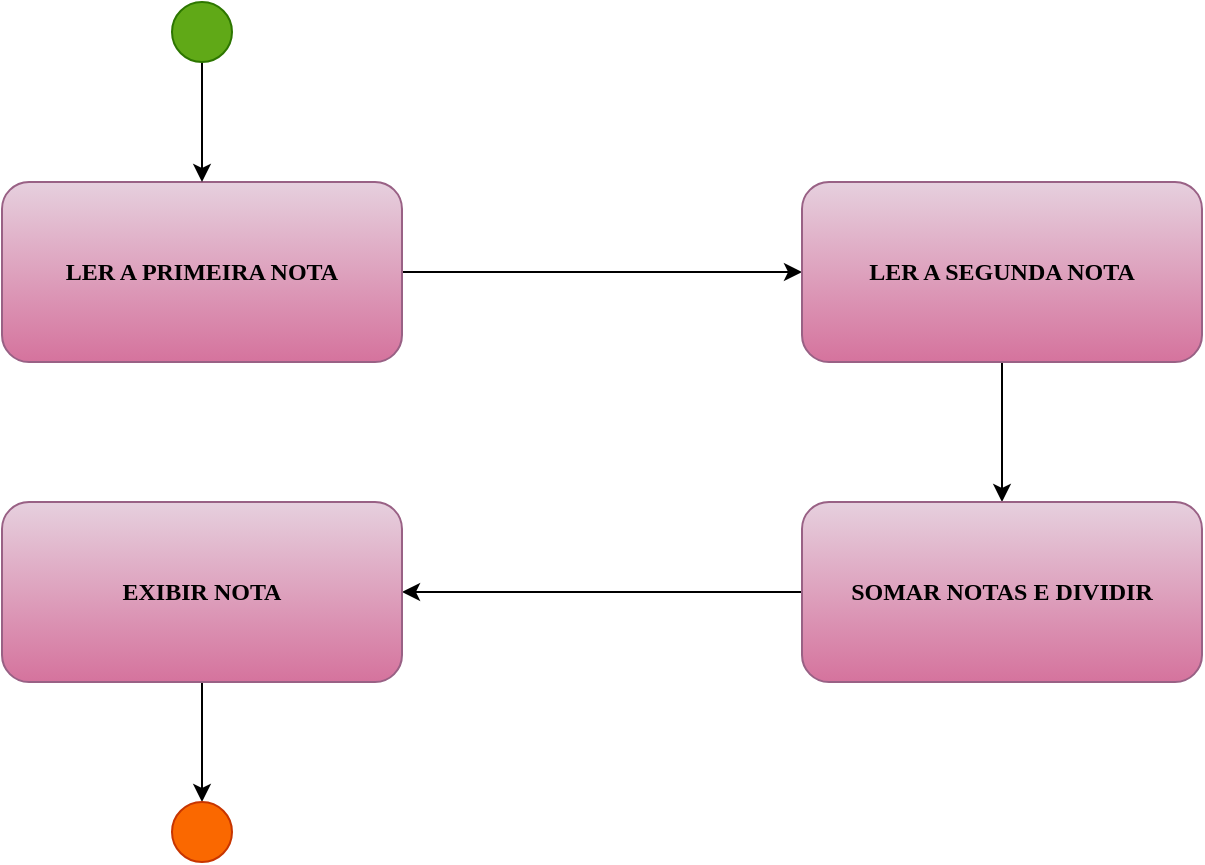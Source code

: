 <mxfile version="21.6.8" type="google" pages="10">
  <diagram id="h3gr92YJiF0cDJSz2KRH" name="Exercício 1">
    <mxGraphModel dx="880" dy="446" grid="1" gridSize="10" guides="1" tooltips="1" connect="1" arrows="1" fold="1" page="1" pageScale="1" pageWidth="827" pageHeight="1169" math="0" shadow="0">
      <root>
        <mxCell id="0" />
        <mxCell id="1" parent="0" />
        <mxCell id="A3KpcemZ_ozbWx5bIQLD-1" value="" style="edgeStyle=orthogonalEdgeStyle;rounded=0;orthogonalLoop=1;jettySize=auto;html=1;" parent="1" source="A3KpcemZ_ozbWx5bIQLD-2" target="A3KpcemZ_ozbWx5bIQLD-4" edge="1">
          <mxGeometry relative="1" as="geometry" />
        </mxCell>
        <mxCell id="A3KpcemZ_ozbWx5bIQLD-2" value="LER A PRIMEIRA NOTA" style="rounded=1;fillColor=#e6d0de;gradientColor=#d5739d;strokeColor=#996185;fontFamily=Lucida Console;labelBackgroundColor=none;labelBorderColor=none;whiteSpace=wrap;html=1;fontStyle=1" parent="1" vertex="1">
          <mxGeometry x="120" y="110" width="200" height="90" as="geometry" />
        </mxCell>
        <mxCell id="A3KpcemZ_ozbWx5bIQLD-3" value="" style="edgeStyle=orthogonalEdgeStyle;rounded=0;orthogonalLoop=1;jettySize=auto;html=1;" parent="1" source="A3KpcemZ_ozbWx5bIQLD-4" target="A3KpcemZ_ozbWx5bIQLD-6" edge="1">
          <mxGeometry relative="1" as="geometry" />
        </mxCell>
        <mxCell id="A3KpcemZ_ozbWx5bIQLD-4" value="LER A SEGUNDA NOTA" style="rounded=1;whiteSpace=wrap;html=1;fillColor=#e6d0de;gradientColor=#d5739d;strokeColor=#996185;fontFamily=Lucida Console;fontStyle=1" parent="1" vertex="1">
          <mxGeometry x="520" y="110" width="200" height="90" as="geometry" />
        </mxCell>
        <mxCell id="A3KpcemZ_ozbWx5bIQLD-5" value="" style="edgeStyle=orthogonalEdgeStyle;rounded=0;orthogonalLoop=1;jettySize=auto;html=1;" parent="1" source="A3KpcemZ_ozbWx5bIQLD-6" target="A3KpcemZ_ozbWx5bIQLD-8" edge="1">
          <mxGeometry relative="1" as="geometry" />
        </mxCell>
        <mxCell id="A3KpcemZ_ozbWx5bIQLD-6" value="SOMAR NOTAS E DIVIDIR" style="whiteSpace=wrap;html=1;rounded=1;fillColor=#e6d0de;gradientColor=#d5739d;strokeColor=#996185;fontFamily=Lucida Console;fontStyle=1" parent="1" vertex="1">
          <mxGeometry x="520" y="270" width="200" height="90" as="geometry" />
        </mxCell>
        <mxCell id="A3KpcemZ_ozbWx5bIQLD-7" value="" style="edgeStyle=orthogonalEdgeStyle;rounded=0;orthogonalLoop=1;jettySize=auto;html=1;" parent="1" source="A3KpcemZ_ozbWx5bIQLD-8" target="A3KpcemZ_ozbWx5bIQLD-12" edge="1">
          <mxGeometry relative="1" as="geometry" />
        </mxCell>
        <mxCell id="A3KpcemZ_ozbWx5bIQLD-8" value="EXIBIR NOTA&lt;br&gt;" style="whiteSpace=wrap;html=1;rounded=1;fillColor=#e6d0de;gradientColor=#d5739d;strokeColor=#996185;fontStyle=1;fontFamily=Lucida Console;" parent="1" vertex="1">
          <mxGeometry x="120" y="270" width="200" height="90" as="geometry" />
        </mxCell>
        <mxCell id="A3KpcemZ_ozbWx5bIQLD-9" value="" style="edgeStyle=orthogonalEdgeStyle;rounded=0;orthogonalLoop=1;jettySize=auto;html=1;" parent="1" source="A3KpcemZ_ozbWx5bIQLD-10" target="A3KpcemZ_ozbWx5bIQLD-2" edge="1">
          <mxGeometry relative="1" as="geometry" />
        </mxCell>
        <mxCell id="A3KpcemZ_ozbWx5bIQLD-10" value="" style="ellipse;whiteSpace=wrap;html=1;fillColor=#60a917;strokeColor=#2D7600;fontColor=#ffffff;" parent="1" vertex="1">
          <mxGeometry x="205" y="20" width="30" height="30" as="geometry" />
        </mxCell>
        <mxCell id="A3KpcemZ_ozbWx5bIQLD-12" value="" style="ellipse;whiteSpace=wrap;html=1;fillColor=#fa6800;strokeColor=#C73500;fontColor=#000000;" parent="1" vertex="1">
          <mxGeometry x="205" y="420" width="30" height="30" as="geometry" />
        </mxCell>
      </root>
    </mxGraphModel>
  </diagram>
  <diagram name="Exercício 2" id="pU1vUv0fNvhiDsVcPiVi">
    <mxGraphModel dx="880" dy="446" grid="1" gridSize="10" guides="1" tooltips="1" connect="1" arrows="1" fold="1" page="1" pageScale="1" pageWidth="827" pageHeight="1169" background="none" math="0" shadow="0">
      <root>
        <mxCell id="0" />
        <mxCell id="1" parent="0" />
        <mxCell id="hTFNomgR_6zAOllPz_Ov-11" style="edgeStyle=orthogonalEdgeStyle;rounded=0;orthogonalLoop=1;jettySize=auto;html=1;entryX=1;entryY=0.5;entryDx=0;entryDy=0;" parent="1" source="hTFNomgR_6zAOllPz_Ov-8" target="hTFNomgR_6zAOllPz_Ov-4" edge="1">
          <mxGeometry relative="1" as="geometry" />
        </mxCell>
        <mxCell id="hTFNomgR_6zAOllPz_Ov-8" value="SOMAR E DIVIDIR AS NOTAS" style="rounded=1;whiteSpace=wrap;html=1;fillColor=#e6d0de;gradientColor=#d5739d;strokeColor=#996185;fontFamily=Lucida Console;fontStyle=1" parent="1" vertex="1">
          <mxGeometry x="560" y="290" width="200" height="90" as="geometry" />
        </mxCell>
        <mxCell id="4GfOPL2QZJecyEdDvLWF-4" value="" style="edgeStyle=orthogonalEdgeStyle;rounded=0;orthogonalLoop=1;jettySize=auto;html=1;" parent="1" source="4GfOPL2QZJecyEdDvLWF-2" target="4GfOPL2QZJecyEdDvLWF-3" edge="1">
          <mxGeometry relative="1" as="geometry" />
        </mxCell>
        <mxCell id="4GfOPL2QZJecyEdDvLWF-2" value="LER A PRIMEIRA NOTA" style="rounded=1;fillColor=#e6d0de;gradientColor=#d5739d;strokeColor=#996185;fontFamily=Lucida Console;labelBackgroundColor=none;labelBorderColor=none;whiteSpace=wrap;html=1;fontStyle=1" parent="1" vertex="1">
          <mxGeometry x="70" y="120" width="200" height="90" as="geometry" />
        </mxCell>
        <mxCell id="hTFNomgR_6zAOllPz_Ov-10" style="edgeStyle=orthogonalEdgeStyle;rounded=0;orthogonalLoop=1;jettySize=auto;html=1;entryX=0.5;entryY=0;entryDx=0;entryDy=0;" parent="1" source="4GfOPL2QZJecyEdDvLWF-3" target="hTFNomgR_6zAOllPz_Ov-8" edge="1">
          <mxGeometry relative="1" as="geometry">
            <mxPoint x="660" y="280" as="targetPoint" />
          </mxGeometry>
        </mxCell>
        <mxCell id="4GfOPL2QZJecyEdDvLWF-3" value="LER A SEGUNDA NOTA" style="rounded=1;whiteSpace=wrap;html=1;fillColor=#e6d0de;gradientColor=#d5739d;strokeColor=#996185;fontFamily=Lucida Console;fontStyle=1" parent="1" vertex="1">
          <mxGeometry x="560" y="120" width="200" height="90" as="geometry" />
        </mxCell>
        <mxCell id="4GfOPL2QZJecyEdDvLWF-13" value="" style="edgeStyle=orthogonalEdgeStyle;rounded=0;orthogonalLoop=1;jettySize=auto;html=1;" parent="1" source="4GfOPL2QZJecyEdDvLWF-7" target="4GfOPL2QZJecyEdDvLWF-11" edge="1">
          <mxGeometry relative="1" as="geometry" />
        </mxCell>
        <mxCell id="4GfOPL2QZJecyEdDvLWF-7" value="Exibir a frase &quot;#partiuestágio&quot;" style="whiteSpace=wrap;html=1;rounded=1;fillColor=#e6d0de;gradientColor=#d5739d;strokeColor=#996185;fontStyle=1;fontFamily=Lucida Console;" parent="1" vertex="1">
          <mxGeometry x="70" y="290" width="200" height="90" as="geometry" />
        </mxCell>
        <mxCell id="4GfOPL2QZJecyEdDvLWF-10" value="" style="edgeStyle=orthogonalEdgeStyle;rounded=0;orthogonalLoop=1;jettySize=auto;html=1;" parent="1" source="4GfOPL2QZJecyEdDvLWF-9" target="4GfOPL2QZJecyEdDvLWF-2" edge="1">
          <mxGeometry relative="1" as="geometry" />
        </mxCell>
        <mxCell id="4GfOPL2QZJecyEdDvLWF-9" value="" style="ellipse;whiteSpace=wrap;html=1;fillColor=#60a917;strokeColor=#2D7600;fontColor=#ffffff;" parent="1" vertex="1">
          <mxGeometry x="155" y="20" width="30" height="30" as="geometry" />
        </mxCell>
        <mxCell id="4GfOPL2QZJecyEdDvLWF-11" value="" style="ellipse;whiteSpace=wrap;html=1;fillColor=#fa6800;strokeColor=#C73500;fontColor=#000000;" parent="1" vertex="1">
          <mxGeometry x="155" y="490" width="30" height="30" as="geometry" />
        </mxCell>
        <mxCell id="IrXOv5Kzgehit0_0d3e5-1" value="&lt;font style=&quot;font-size: 8px;&quot; face=&quot;Lucida Console&quot;&gt;Caso a média seja &lt;br style=&quot;font-size: 8px;&quot;&gt;maior ou igual a 5&lt;/font&gt;" style="text;html=1;align=center;verticalAlign=middle;resizable=0;points=[];autosize=1;strokeColor=none;fillColor=none;fontStyle=1;fontSize=8;" parent="1" vertex="1">
          <mxGeometry x="263" y="347" width="130" height="30" as="geometry" />
        </mxCell>
        <mxCell id="hTFNomgR_6zAOllPz_Ov-2" style="edgeStyle=orthogonalEdgeStyle;rounded=0;orthogonalLoop=1;jettySize=auto;html=1;entryX=1;entryY=0.5;entryDx=0;entryDy=0;" parent="1" source="IrXOv5Kzgehit0_0d3e5-2" target="4GfOPL2QZJecyEdDvLWF-11" edge="1">
          <mxGeometry relative="1" as="geometry" />
        </mxCell>
        <mxCell id="IrXOv5Kzgehit0_0d3e5-2" value="Exibir a frase&amp;nbsp;&lt;br&gt;&quot;#partiutentardenovo&quot;" style="whiteSpace=wrap;html=1;rounded=1;fillColor=#e6d0de;gradientColor=#d5739d;strokeColor=#996185;fontFamily=Lucida Console;fontStyle=1" parent="1" vertex="1">
          <mxGeometry x="314" y="460" width="200" height="90" as="geometry" />
        </mxCell>
        <mxCell id="hTFNomgR_6zAOllPz_Ov-1" value="&lt;div style=&quot;direction: rtl; font-size: 8px;&quot;&gt;&lt;span style=&quot;font-size: 8px; font-family: &amp;quot;Lucida Console&amp;quot;; background-color: initial;&quot;&gt;Caso a média seja&amp;nbsp;&lt;/span&gt;&lt;/div&gt;&lt;div style=&quot;direction: rtl; font-size: 8px;&quot;&gt;&lt;span style=&quot;font-size: 8px; font-family: &amp;quot;Lucida Console&amp;quot;; background-color: initial;&quot;&gt;menor&amp;nbsp;&lt;/span&gt;&lt;span style=&quot;background-color: initial; font-size: 8px; font-family: &amp;quot;Lucida Console&amp;quot;;&quot;&gt;que 5&lt;/span&gt;&lt;/div&gt;" style="text;html=1;align=center;verticalAlign=middle;resizable=0;points=[];autosize=1;strokeColor=none;fillColor=none;fontStyle=1;fontSize=8;" parent="1" vertex="1">
          <mxGeometry x="414" y="401" width="130" height="30" as="geometry" />
        </mxCell>
        <mxCell id="hTFNomgR_6zAOllPz_Ov-5" value="" style="edgeStyle=orthogonalEdgeStyle;rounded=0;orthogonalLoop=1;jettySize=auto;html=1;" parent="1" source="hTFNomgR_6zAOllPz_Ov-4" target="IrXOv5Kzgehit0_0d3e5-2" edge="1">
          <mxGeometry relative="1" as="geometry" />
        </mxCell>
        <mxCell id="hTFNomgR_6zAOllPz_Ov-6" style="edgeStyle=orthogonalEdgeStyle;rounded=0;orthogonalLoop=1;jettySize=auto;html=1;" parent="1" source="hTFNomgR_6zAOllPz_Ov-4" target="4GfOPL2QZJecyEdDvLWF-7" edge="1">
          <mxGeometry relative="1" as="geometry" />
        </mxCell>
        <mxCell id="hTFNomgR_6zAOllPz_Ov-4" value="EXIBIR RESULTADO" style="rhombus;whiteSpace=wrap;html=1;fontStyle=1;fontFamily=Lucida Console;" parent="1" vertex="1">
          <mxGeometry x="364" y="285" width="100" height="100" as="geometry" />
        </mxCell>
      </root>
    </mxGraphModel>
  </diagram>
  <diagram id="u2q2S1Q21XpfYqFpHzEA" name="Exercício 3">
    <mxGraphModel dx="880" dy="446" grid="1" gridSize="10" guides="1" tooltips="1" connect="1" arrows="1" fold="1" page="1" pageScale="1" pageWidth="827" pageHeight="1169" math="0" shadow="0">
      <root>
        <mxCell id="0" />
        <mxCell id="1" parent="0" />
        <mxCell id="0sXFW3jJvVCvKRfFhtP7-27" style="edgeStyle=orthogonalEdgeStyle;rounded=0;orthogonalLoop=1;jettySize=auto;html=1;entryX=0.55;entryY=0.138;entryDx=0;entryDy=0;entryPerimeter=0;" parent="1" source="0sXFW3jJvVCvKRfFhtP7-24" target="0sXFW3jJvVCvKRfFhtP7-15" edge="1">
          <mxGeometry relative="1" as="geometry" />
        </mxCell>
        <mxCell id="0sXFW3jJvVCvKRfFhtP7-23" value="" style="rounded=1;whiteSpace=wrap;html=1;" parent="1" vertex="1">
          <mxGeometry x="590" y="515" width="174" height="40" as="geometry" />
        </mxCell>
        <mxCell id="0sXFW3jJvVCvKRfFhtP7-10" value="" style="rounded=1;whiteSpace=wrap;html=1;" parent="1" vertex="1">
          <mxGeometry x="435" y="440" width="174" height="60" as="geometry" />
        </mxCell>
        <mxCell id="Ahw97GIB54ejlvHSfWV0-3" value="" style="edgeStyle=orthogonalEdgeStyle;rounded=0;orthogonalLoop=1;jettySize=auto;html=1;" parent="1" source="Ahw97GIB54ejlvHSfWV0-4" target="Ahw97GIB54ejlvHSfWV0-6" edge="1">
          <mxGeometry relative="1" as="geometry" />
        </mxCell>
        <mxCell id="Ahw97GIB54ejlvHSfWV0-4" value="LER O SEXO" style="rounded=1;fillColor=#dae8fc;strokeColor=#6c8ebf;fontFamily=Lucida Console;labelBackgroundColor=none;labelBorderColor=none;whiteSpace=wrap;html=1;fontStyle=1" parent="1" vertex="1">
          <mxGeometry x="70" y="120" width="200" height="90" as="geometry" />
        </mxCell>
        <mxCell id="-WLtqhEO8Z-k--BGQzyH-10" style="edgeStyle=orthogonalEdgeStyle;rounded=0;orthogonalLoop=1;jettySize=auto;html=1;entryX=0.5;entryY=0;entryDx=0;entryDy=0;" parent="1" source="Ahw97GIB54ejlvHSfWV0-6" target="-WLtqhEO8Z-k--BGQzyH-2" edge="1">
          <mxGeometry relative="1" as="geometry" />
        </mxCell>
        <mxCell id="Ahw97GIB54ejlvHSfWV0-6" value="LER A IDADE" style="rounded=1;whiteSpace=wrap;html=1;fillColor=#dae8fc;strokeColor=#6c8ebf;fontFamily=Lucida Console;fontStyle=1;" parent="1" vertex="1">
          <mxGeometry x="314" y="120" width="200" height="90" as="geometry" />
        </mxCell>
        <mxCell id="Ahw97GIB54ejlvHSfWV0-9" value="" style="edgeStyle=orthogonalEdgeStyle;rounded=0;orthogonalLoop=1;jettySize=auto;html=1;" parent="1" target="Ahw97GIB54ejlvHSfWV0-4" edge="1">
          <mxGeometry relative="1" as="geometry">
            <mxPoint x="170" y="50" as="sourcePoint" />
          </mxGeometry>
        </mxCell>
        <mxCell id="-WLtqhEO8Z-k--BGQzyH-1" value="" style="ellipse;whiteSpace=wrap;html=1;fillColor=#60a917;strokeColor=#2D7600;fontColor=#ffffff;" parent="1" vertex="1">
          <mxGeometry x="155" y="20" width="30" height="30" as="geometry" />
        </mxCell>
        <mxCell id="-WLtqhEO8Z-k--BGQzyH-4" style="edgeStyle=orthogonalEdgeStyle;rounded=0;orthogonalLoop=1;jettySize=auto;html=1;exitX=0.5;exitY=1;exitDx=0;exitDy=0;entryX=0.513;entryY=0.025;entryDx=0;entryDy=0;entryPerimeter=0;" parent="1" source="-WLtqhEO8Z-k--BGQzyH-2" edge="1" target="0sXFW3jJvVCvKRfFhtP7-24">
          <mxGeometry relative="1" as="geometry">
            <mxPoint x="680" y="360" as="targetPoint" />
          </mxGeometry>
        </mxCell>
        <mxCell id="-WLtqhEO8Z-k--BGQzyH-5" style="edgeStyle=orthogonalEdgeStyle;rounded=0;orthogonalLoop=1;jettySize=auto;html=1;" parent="1" source="-WLtqhEO8Z-k--BGQzyH-2" edge="1" target="0sXFW3jJvVCvKRfFhtP7-32">
          <mxGeometry relative="1" as="geometry">
            <mxPoint x="790" y="610" as="targetPoint" />
            <Array as="points">
              <mxPoint x="790" y="260" />
            </Array>
          </mxGeometry>
        </mxCell>
        <mxCell id="0sXFW3jJvVCvKRfFhtP7-13" style="edgeStyle=orthogonalEdgeStyle;rounded=0;orthogonalLoop=1;jettySize=auto;html=1;entryX=0.5;entryY=0;entryDx=0;entryDy=0;" parent="1" edge="1" target="0sXFW3jJvVCvKRfFhtP7-10">
          <mxGeometry relative="1" as="geometry">
            <mxPoint x="641" y="260" as="sourcePoint" />
            <mxPoint x="521" y="320" as="targetPoint" />
            <Array as="points">
              <mxPoint x="521" y="260" />
            </Array>
          </mxGeometry>
        </mxCell>
        <mxCell id="0sXFW3jJvVCvKRfFhtP7-33" style="edgeStyle=orthogonalEdgeStyle;rounded=0;orthogonalLoop=1;jettySize=auto;html=1;" parent="1" source="-WLtqhEO8Z-k--BGQzyH-2" edge="1" target="0sXFW3jJvVCvKRfFhtP7-38">
          <mxGeometry relative="1" as="geometry">
            <mxPoint x="350" y="540" as="targetPoint" />
          </mxGeometry>
        </mxCell>
        <mxCell id="-WLtqhEO8Z-k--BGQzyH-2" value="SE" style="rhombus;whiteSpace=wrap;html=1;fontFamily=Lucida Console;fontStyle=1;fillColor=#e1d5e7;strokeColor=#9673a6;" parent="1" vertex="1">
          <mxGeometry x="640" y="220" width="80" height="80" as="geometry" />
        </mxCell>
        <mxCell id="0sXFW3jJvVCvKRfFhtP7-19" value="" style="edgeStyle=orthogonalEdgeStyle;rounded=0;orthogonalLoop=1;jettySize=auto;html=1;" parent="1" edge="1">
          <mxGeometry relative="1" as="geometry">
            <mxPoint x="522" y="499" as="sourcePoint" />
            <mxPoint x="522" y="563" as="targetPoint" />
          </mxGeometry>
        </mxCell>
        <mxCell id="0sXFW3jJvVCvKRfFhtP7-7" value="&lt;font style=&quot;font-size: 12px;&quot;&gt;Exiba &lt;br style=&quot;font-size: 12px;&quot;&gt;&quot;Você é homem e menino&quot;&lt;/font&gt;" style="text;html=1;align=center;verticalAlign=middle;resizable=0;points=[];autosize=1;strokeColor=none;fillColor=none;fontSize=12;fontFamily=Lucida Console;" parent="1" vertex="1">
          <mxGeometry x="427" y="450" width="190" height="40" as="geometry" />
        </mxCell>
        <mxCell id="0sXFW3jJvVCvKRfFhtP7-15" value="" style="ellipse;whiteSpace=wrap;html=1;fillColor=#f8cecc;strokeColor=#b85450;gradientColor=none;strokeWidth=4;perimeterSpacing=10;shadow=0;direction=south;" parent="1" vertex="1">
          <mxGeometry x="492" y="564" width="60" height="60" as="geometry" />
        </mxCell>
        <mxCell id="0sXFW3jJvVCvKRfFhtP7-24" value="Exiba &quot;Você é homem &lt;br&gt;maior de idade&quot;" style="text;html=1;align=center;verticalAlign=middle;resizable=0;points=[];autosize=1;strokeColor=none;fillColor=none;fontSize=12;fontFamily=Lucida Console;" parent="1" vertex="1">
          <mxGeometry x="597" y="515" width="160" height="40" as="geometry" />
        </mxCell>
        <mxCell id="0sXFW3jJvVCvKRfFhtP7-31" value="" style="rounded=1;whiteSpace=wrap;html=1;" parent="1" vertex="1">
          <mxGeometry x="680" y="690" width="140" height="40" as="geometry" />
        </mxCell>
        <mxCell id="0sXFW3jJvVCvKRfFhtP7-43" style="edgeStyle=orthogonalEdgeStyle;rounded=0;orthogonalLoop=1;jettySize=auto;html=1;" parent="1" source="0sXFW3jJvVCvKRfFhtP7-32" edge="1">
          <mxGeometry relative="1" as="geometry">
            <mxPoint x="530" y="630" as="targetPoint" />
          </mxGeometry>
        </mxCell>
        <mxCell id="0sXFW3jJvVCvKRfFhtP7-32" value="&lt;font face=&quot;Lucida Console&quot;&gt;Exiba &quot;Você é &lt;br&gt;mulher e menina&quot;&lt;/font&gt;" style="text;html=1;align=center;verticalAlign=middle;resizable=0;points=[];autosize=1;strokeColor=none;fillColor=none;" parent="1" vertex="1">
          <mxGeometry x="680" y="690" width="140" height="40" as="geometry" />
        </mxCell>
        <mxCell id="0sXFW3jJvVCvKRfFhtP7-37" value="" style="rounded=1;whiteSpace=wrap;html=1;" parent="1" vertex="1">
          <mxGeometry x="287" y="690" width="140" height="40" as="geometry" />
        </mxCell>
        <mxCell id="0sXFW3jJvVCvKRfFhtP7-39" style="edgeStyle=orthogonalEdgeStyle;rounded=0;orthogonalLoop=1;jettySize=auto;html=1;" parent="1" source="0sXFW3jJvVCvKRfFhtP7-38" edge="1">
          <mxGeometry relative="1" as="geometry">
            <mxPoint x="510" y="630" as="targetPoint" />
          </mxGeometry>
        </mxCell>
        <mxCell id="0sXFW3jJvVCvKRfFhtP7-38" value="&lt;font face=&quot;Lucida Console&quot; style=&quot;font-size: 10px;&quot;&gt;Exiba &quot;Você é mulher &lt;br style=&quot;font-size: 10px;&quot;&gt;maior de idade&quot;&lt;/font&gt;" style="text;html=1;align=center;verticalAlign=middle;resizable=0;points=[];autosize=1;strokeColor=none;fillColor=none;fontSize=10;" parent="1" vertex="1">
          <mxGeometry x="288" y="690" width="140" height="40" as="geometry" />
        </mxCell>
        <mxCell id="Rz7pivCFXFgLF_BUCO_A-1" value="Homem e menor&lt;br style=&quot;border-color: var(--border-color);&quot;&gt;&lt;span style=&quot;&quot;&gt;de 18 anos&lt;/span&gt;" style="text;html=1;align=center;verticalAlign=middle;resizable=0;points=[];autosize=1;strokeColor=none;fillColor=none;fontFamily=Lucida Console;rotation=90;" vertex="1" parent="1">
          <mxGeometry x="482" y="340" width="120" height="40" as="geometry" />
        </mxCell>
        <mxCell id="Rz7pivCFXFgLF_BUCO_A-2" value="Homem e idade a&lt;br style=&quot;border-color: var(--border-color);&quot;&gt;&lt;span style=&quot;&quot;&gt;partir de 18 anos&lt;/span&gt;" style="text;html=1;align=center;verticalAlign=middle;resizable=0;points=[];autosize=1;strokeColor=none;fillColor=none;fontFamily=Lucida Console;rotation=90;" vertex="1" parent="1">
          <mxGeometry x="635" y="380" width="150" height="40" as="geometry" />
        </mxCell>
        <mxCell id="Rz7pivCFXFgLF_BUCO_A-4" value="Mulher e menor&amp;nbsp;&lt;span style=&quot;font-family: &amp;quot;Lucida Console&amp;quot;;&quot;&gt;de 18 anos&lt;/span&gt;" style="text;html=1;align=center;verticalAlign=middle;resizable=0;points=[];autosize=1;strokeColor=none;fillColor=none;rotation=90;" vertex="1" parent="1">
          <mxGeometry x="715" y="465" width="180" height="30" as="geometry" />
        </mxCell>
        <mxCell id="Rz7pivCFXFgLF_BUCO_A-5" value="Mulher e idade a&amp;nbsp;&lt;span style=&quot;font-family: &amp;quot;Lucida Console&amp;quot;;&quot;&gt;partir de 18 anos&lt;/span&gt;" style="text;html=1;align=center;verticalAlign=middle;resizable=0;points=[];autosize=1;strokeColor=none;fillColor=none;rotation=-90;" vertex="1" parent="1">
          <mxGeometry x="220" y="465" width="240" height="30" as="geometry" />
        </mxCell>
      </root>
    </mxGraphModel>
  </diagram>
  <diagram id="V6TfkpTgExr0uO85sx0R" name="Exercício 4">
    <mxGraphModel dx="1707" dy="446" grid="1" gridSize="10" guides="1" tooltips="1" connect="1" arrows="1" fold="1" page="1" pageScale="1" pageWidth="827" pageHeight="1169" math="0" shadow="0">
      <root>
        <mxCell id="0" />
        <mxCell id="1" parent="0" />
        <mxCell id="_kyY4ZT3AqP3pEWQSd1F-7" style="edgeStyle=orthogonalEdgeStyle;rounded=0;orthogonalLoop=1;jettySize=auto;html=1;exitX=0;exitY=0.5;exitDx=0;exitDy=0;entryX=1;entryY=1;entryDx=0;entryDy=0;" edge="1" parent="1" source="tYYE5NrNenthWgbXr141-1" target="tYYE5NrNenthWgbXr141-4">
          <mxGeometry relative="1" as="geometry" />
        </mxCell>
        <mxCell id="tYYE5NrNenthWgbXr141-1" value="LER ESTADO" style="rounded=1;whiteSpace=wrap;html=1;" parent="1" vertex="1">
          <mxGeometry x="210" y="210" width="120" height="60" as="geometry" />
        </mxCell>
        <mxCell id="tYYE5NrNenthWgbXr141-5" style="edgeStyle=orthogonalEdgeStyle;rounded=0;orthogonalLoop=1;jettySize=auto;html=1;exitX=0.5;exitY=1;exitDx=0;exitDy=0;entryX=0.5;entryY=0;entryDx=0;entryDy=0;" parent="1" source="tYYE5NrNenthWgbXr141-4" edge="1" target="0r1ZI_wudukVkOwkG09o-3">
          <mxGeometry relative="1" as="geometry">
            <mxPoint x="50" y="290" as="targetPoint" />
          </mxGeometry>
        </mxCell>
        <mxCell id="_kyY4ZT3AqP3pEWQSd1F-8" style="edgeStyle=orthogonalEdgeStyle;rounded=0;orthogonalLoop=1;jettySize=auto;html=1;exitX=1;exitY=0.5;exitDx=0;exitDy=0;entryX=0;entryY=0.5;entryDx=0;entryDy=0;" edge="1" parent="1" source="tYYE5NrNenthWgbXr141-4" target="_kyY4ZT3AqP3pEWQSd1F-1">
          <mxGeometry relative="1" as="geometry" />
        </mxCell>
        <mxCell id="tYYE5NrNenthWgbXr141-4" value="" style="rhombus;whiteSpace=wrap;html=1;" parent="1" vertex="1">
          <mxGeometry x="10" y="120" width="80" height="80" as="geometry" />
        </mxCell>
        <mxCell id="_kyY4ZT3AqP3pEWQSd1F-10" style="edgeStyle=orthogonalEdgeStyle;rounded=0;orthogonalLoop=1;jettySize=auto;html=1;exitX=0.5;exitY=1;exitDx=0;exitDy=0;entryX=0.5;entryY=0;entryDx=0;entryDy=0;" edge="1" parent="1" source="0r1ZI_wudukVkOwkG09o-1" target="_kyY4ZT3AqP3pEWQSd1F-1">
          <mxGeometry relative="1" as="geometry" />
        </mxCell>
        <mxCell id="0r1ZI_wudukVkOwkG09o-1" value="" style="ellipse;whiteSpace=wrap;html=1;fillColor=#60a917;strokeColor=#2D7600;fontColor=#ffffff;" parent="1" vertex="1">
          <mxGeometry x="255" y="60" width="30" height="30" as="geometry" />
        </mxCell>
        <mxCell id="0r1ZI_wudukVkOwkG09o-5" style="edgeStyle=orthogonalEdgeStyle;rounded=0;orthogonalLoop=1;jettySize=auto;html=1;entryX=0.5;entryY=0;entryDx=0;entryDy=0;" parent="1" source="0r1ZI_wudukVkOwkG09o-3" target="0r1ZI_wudukVkOwkG09o-4" edge="1">
          <mxGeometry relative="1" as="geometry" />
        </mxCell>
        <mxCell id="0r1ZI_wudukVkOwkG09o-3" value="LER QUANTIDADE&amp;nbsp;&lt;br&gt;DE FILHOS" style="rounded=1;whiteSpace=wrap;html=1;" parent="1" vertex="1">
          <mxGeometry x="-10" y="440" width="120" height="60" as="geometry" />
        </mxCell>
        <mxCell id="0r1ZI_wudukVkOwkG09o-6" style="edgeStyle=orthogonalEdgeStyle;rounded=0;orthogonalLoop=1;jettySize=auto;html=1;entryX=0;entryY=0.5;entryDx=0;entryDy=0;" parent="1" source="0r1ZI_wudukVkOwkG09o-4" target="0r1ZI_wudukVkOwkG09o-7" edge="1">
          <mxGeometry relative="1" as="geometry">
            <mxPoint x="160" y="540" as="targetPoint" />
          </mxGeometry>
        </mxCell>
        <mxCell id="_kyY4ZT3AqP3pEWQSd1F-11" style="edgeStyle=orthogonalEdgeStyle;rounded=0;orthogonalLoop=1;jettySize=auto;html=1;exitX=0.5;exitY=1;exitDx=0;exitDy=0;entryX=0.5;entryY=0;entryDx=0;entryDy=0;" edge="1" parent="1" source="0r1ZI_wudukVkOwkG09o-4" target="HOOw7iZH6I7UxoCV0g9a-11">
          <mxGeometry relative="1" as="geometry">
            <mxPoint x="50" y="680" as="targetPoint" />
          </mxGeometry>
        </mxCell>
        <mxCell id="_kyY4ZT3AqP3pEWQSd1F-15" value="&amp;gt;= 0 e &amp;lt;=15" style="edgeLabel;html=1;align=center;verticalAlign=middle;resizable=0;points=[];" vertex="1" connectable="0" parent="_kyY4ZT3AqP3pEWQSd1F-11">
          <mxGeometry x="-0.131" y="1" relative="1" as="geometry">
            <mxPoint as="offset" />
          </mxGeometry>
        </mxCell>
        <mxCell id="0r1ZI_wudukVkOwkG09o-4" value="SE" style="rhombus;whiteSpace=wrap;html=1;" parent="1" vertex="1">
          <mxGeometry x="10" y="545" width="80" height="80" as="geometry" />
        </mxCell>
        <mxCell id="_kyY4ZT3AqP3pEWQSd1F-14" style="edgeStyle=orthogonalEdgeStyle;rounded=0;orthogonalLoop=1;jettySize=auto;html=1;exitX=0.5;exitY=0;exitDx=0;exitDy=0;entryX=1;entryY=0.5;entryDx=0;entryDy=0;" edge="1" parent="1" source="0r1ZI_wudukVkOwkG09o-7" target="_kyY4ZT3AqP3pEWQSd1F-13">
          <mxGeometry relative="1" as="geometry" />
        </mxCell>
        <mxCell id="0r1ZI_wudukVkOwkG09o-7" value="$FILHOS &amp;gt;= 15 ou&amp;nbsp;&lt;br&gt;$FILHOS &amp;lt;0" style="rounded=1;whiteSpace=wrap;html=1;" parent="1" vertex="1">
          <mxGeometry x="270" y="555" width="120" height="60" as="geometry" />
        </mxCell>
        <mxCell id="HOOw7iZH6I7UxoCV0g9a-4" value="" style="ellipse;whiteSpace=wrap;html=1;fillColor=#f8cecc;strokeColor=#000000;gradientColor=#FF0000;strokeWidth=4;" parent="1" vertex="1">
          <mxGeometry x="360" y="1000" width="37" height="34" as="geometry" />
        </mxCell>
        <mxCell id="HOOw7iZH6I7UxoCV0g9a-7" value="QUANTIDADE INVALIDA" style="text;html=1;align=center;verticalAlign=middle;resizable=0;points=[];autosize=1;strokeColor=none;fillColor=none;rotation=0;fontSize=12;" parent="1" vertex="1">
          <mxGeometry x="140" y="340" width="160" height="30" as="geometry" />
        </mxCell>
        <mxCell id="HOOw7iZH6I7UxoCV0g9a-13" value="" style="edgeStyle=orthogonalEdgeStyle;rounded=0;orthogonalLoop=1;jettySize=auto;html=1;" parent="1" source="HOOw7iZH6I7UxoCV0g9a-11" target="HOOw7iZH6I7UxoCV0g9a-12" edge="1">
          <mxGeometry relative="1" as="geometry" />
        </mxCell>
        <mxCell id="HOOw7iZH6I7UxoCV0g9a-16" value="" style="edgeStyle=orthogonalEdgeStyle;rounded=0;orthogonalLoop=1;jettySize=auto;html=1;" parent="1" source="HOOw7iZH6I7UxoCV0g9a-11" target="HOOw7iZH6I7UxoCV0g9a-15" edge="1">
          <mxGeometry relative="1" as="geometry" />
        </mxCell>
        <mxCell id="HOOw7iZH6I7UxoCV0g9a-29" style="edgeStyle=orthogonalEdgeStyle;rounded=0;orthogonalLoop=1;jettySize=auto;html=1;exitX=1;exitY=0;exitDx=0;exitDy=0;entryX=0.5;entryY=0;entryDx=0;entryDy=0;" parent="1" source="HOOw7iZH6I7UxoCV0g9a-11" target="HOOw7iZH6I7UxoCV0g9a-22" edge="1">
          <mxGeometry relative="1" as="geometry" />
        </mxCell>
        <mxCell id="HOOw7iZH6I7UxoCV0g9a-33" style="edgeStyle=orthogonalEdgeStyle;rounded=0;orthogonalLoop=1;jettySize=auto;html=1;exitX=1;exitY=1;exitDx=0;exitDy=0;entryX=0;entryY=0.5;entryDx=0;entryDy=0;" parent="1" source="HOOw7iZH6I7UxoCV0g9a-11" target="HOOw7iZH6I7UxoCV0g9a-31" edge="1">
          <mxGeometry relative="1" as="geometry" />
        </mxCell>
        <mxCell id="HOOw7iZH6I7UxoCV0g9a-37" style="edgeStyle=orthogonalEdgeStyle;rounded=0;orthogonalLoop=1;jettySize=auto;html=1;exitX=0;exitY=0.5;exitDx=0;exitDy=0;" parent="1" source="HOOw7iZH6I7UxoCV0g9a-11" target="HOOw7iZH6I7UxoCV0g9a-36" edge="1">
          <mxGeometry relative="1" as="geometry" />
        </mxCell>
        <mxCell id="HOOw7iZH6I7UxoCV0g9a-11" value="SE" style="rhombus;whiteSpace=wrap;html=1;" parent="1" vertex="1">
          <mxGeometry x="10" y="800" width="80" height="80" as="geometry" />
        </mxCell>
        <mxCell id="HOOw7iZH6I7UxoCV0g9a-17" style="edgeStyle=orthogonalEdgeStyle;rounded=0;orthogonalLoop=1;jettySize=auto;html=1;exitX=1;exitY=0.5;exitDx=0;exitDy=0;entryX=0;entryY=1;entryDx=0;entryDy=0;" parent="1" source="HOOw7iZH6I7UxoCV0g9a-12" target="HOOw7iZH6I7UxoCV0g9a-4" edge="1">
          <mxGeometry relative="1" as="geometry" />
        </mxCell>
        <mxCell id="HOOw7iZH6I7UxoCV0g9a-12" value="&lt;font face=&quot;Lucida Console&quot;&gt;Exiba #nãotemtv&amp;nbsp; #nãoteminternet #nãotemvideogame&lt;/font&gt;" style="whiteSpace=wrap;html=1;" parent="1" vertex="1">
          <mxGeometry x="-10" y="1060" width="120" height="60" as="geometry" />
        </mxCell>
        <mxCell id="HOOw7iZH6I7UxoCV0g9a-14" value="QUANTIDADE DE FILHOS&lt;br style=&quot;font-size: 8px;&quot;&gt;= 3" style="text;html=1;align=center;verticalAlign=middle;resizable=0;points=[];autosize=1;strokeColor=none;fillColor=none;rotation=90;fontSize=8;" parent="1" vertex="1">
          <mxGeometry x="10" y="970" width="120" height="30" as="geometry" />
        </mxCell>
        <mxCell id="HOOw7iZH6I7UxoCV0g9a-32" style="edgeStyle=orthogonalEdgeStyle;rounded=0;orthogonalLoop=1;jettySize=auto;html=1;exitX=1;exitY=0.5;exitDx=0;exitDy=0;entryX=1;entryY=0;entryDx=0;entryDy=0;" parent="1" source="HOOw7iZH6I7UxoCV0g9a-15" target="HOOw7iZH6I7UxoCV0g9a-4" edge="1">
          <mxGeometry relative="1" as="geometry" />
        </mxCell>
        <mxCell id="HOOw7iZH6I7UxoCV0g9a-15" value="Exiba&amp;nbsp;&lt;font face=&quot;Lucida Console&quot;&gt;#nãotemtv&lt;br&gt;&lt;/font&gt;" style="whiteSpace=wrap;html=1;" parent="1" vertex="1">
          <mxGeometry x="240" y="810" width="120" height="60" as="geometry" />
        </mxCell>
        <mxCell id="HOOw7iZH6I7UxoCV0g9a-20" value="QUANTIDADE DE FILHOS&lt;br style=&quot;font-size: 8px;&quot;&gt;= 2" style="text;html=1;align=center;verticalAlign=middle;resizable=0;points=[];autosize=1;strokeColor=none;fillColor=none;rotation=0;fontSize=8;" parent="1" vertex="1">
          <mxGeometry x="103" y="840" width="120" height="30" as="geometry" />
        </mxCell>
        <mxCell id="HOOw7iZH6I7UxoCV0g9a-30" style="edgeStyle=orthogonalEdgeStyle;rounded=0;orthogonalLoop=1;jettySize=auto;html=1;exitX=0.5;exitY=1;exitDx=0;exitDy=0;entryX=1;entryY=0.5;entryDx=0;entryDy=0;" parent="1" source="HOOw7iZH6I7UxoCV0g9a-22" target="HOOw7iZH6I7UxoCV0g9a-4" edge="1">
          <mxGeometry relative="1" as="geometry" />
        </mxCell>
        <mxCell id="HOOw7iZH6I7UxoCV0g9a-22" value="Exiba #nãotemvideogame" style="whiteSpace=wrap;html=1;" parent="1" vertex="1">
          <mxGeometry x="360" y="710" width="120" height="50" as="geometry" />
        </mxCell>
        <mxCell id="HOOw7iZH6I7UxoCV0g9a-24" value="QUANTIDADE DE FILHOS&lt;br style=&quot;font-size: 8px;&quot;&gt;= 1&amp;nbsp;" style="text;html=1;align=center;verticalAlign=middle;resizable=0;points=[];autosize=1;strokeColor=none;fillColor=none;rotation=0;fontSize=8;" parent="1" vertex="1">
          <mxGeometry x="98" y="788" width="120" height="30" as="geometry" />
        </mxCell>
        <mxCell id="HOOw7iZH6I7UxoCV0g9a-35" style="edgeStyle=orthogonalEdgeStyle;rounded=0;orthogonalLoop=1;jettySize=auto;html=1;exitX=1;exitY=0.5;exitDx=0;exitDy=0;entryX=0;entryY=0.5;entryDx=0;entryDy=0;" parent="1" source="HOOw7iZH6I7UxoCV0g9a-31" target="HOOw7iZH6I7UxoCV0g9a-4" edge="1">
          <mxGeometry relative="1" as="geometry" />
        </mxCell>
        <mxCell id="HOOw7iZH6I7UxoCV0g9a-31" value="&lt;font&gt;Exiba #tv #internet&amp;nbsp; #videogame&lt;/font&gt;" style="whiteSpace=wrap;html=1;fontFamily=Lucida Console;" parent="1" vertex="1">
          <mxGeometry x="130" y="987" width="120" height="60" as="geometry" />
        </mxCell>
        <mxCell id="HOOw7iZH6I7UxoCV0g9a-34" value="QUANTIDADE DE FILHOS&lt;br style=&quot;font-size: 8px;&quot;&gt;= 0" style="text;html=1;align=center;verticalAlign=middle;resizable=0;points=[];autosize=1;strokeColor=none;fillColor=none;rotation=90;fontSize=8;" parent="1" vertex="1">
          <mxGeometry x="65" y="915" width="120" height="30" as="geometry" />
        </mxCell>
        <mxCell id="HOOw7iZH6I7UxoCV0g9a-40" style="edgeStyle=orthogonalEdgeStyle;rounded=0;orthogonalLoop=1;jettySize=auto;html=1;exitX=0.5;exitY=1;exitDx=0;exitDy=0;entryX=1;entryY=1;entryDx=0;entryDy=0;" parent="1" source="HOOw7iZH6I7UxoCV0g9a-36" target="HOOw7iZH6I7UxoCV0g9a-4" edge="1">
          <mxGeometry relative="1" as="geometry" />
        </mxCell>
        <mxCell id="HOOw7iZH6I7UxoCV0g9a-36" value="Exiba&lt;br&gt;#cresceiemultiplicaivos" style="whiteSpace=wrap;html=1;fontFamily=Lucida Console;" parent="1" vertex="1">
          <mxGeometry x="-210" y="1060" width="180" height="60" as="geometry" />
        </mxCell>
        <mxCell id="HOOw7iZH6I7UxoCV0g9a-38" value="QUANTIDADE DE FILHOS &amp;gt; 3" style="text;html=1;align=center;verticalAlign=middle;resizable=0;points=[];autosize=1;strokeColor=none;fillColor=none;rotation=0;fontSize=8;" parent="1" vertex="1">
          <mxGeometry x="-110" y="815" width="130" height="20" as="geometry" />
        </mxCell>
        <mxCell id="_kyY4ZT3AqP3pEWQSd1F-3" style="edgeStyle=orthogonalEdgeStyle;rounded=0;orthogonalLoop=1;jettySize=auto;html=1;exitX=0.5;exitY=1;exitDx=0;exitDy=0;entryX=0.5;entryY=0;entryDx=0;entryDy=0;" edge="1" parent="1" source="_kyY4ZT3AqP3pEWQSd1F-1" target="tYYE5NrNenthWgbXr141-1">
          <mxGeometry relative="1" as="geometry" />
        </mxCell>
        <mxCell id="_kyY4ZT3AqP3pEWQSd1F-1" value="Exiba &quot;Informe o estado em que nasceu&quot;" style="whiteSpace=wrap;html=1;" vertex="1" parent="1">
          <mxGeometry x="210" y="130" width="120" height="60" as="geometry" />
        </mxCell>
        <mxCell id="_kyY4ZT3AqP3pEWQSd1F-4" value="&lt;span style=&quot;color: rgb(0, 0, 0); font-family: Helvetica; font-size: 12px; font-style: normal; font-variant-ligatures: normal; font-variant-caps: normal; font-weight: 400; letter-spacing: normal; orphans: 2; text-align: center; text-indent: 0px; text-transform: none; widows: 2; word-spacing: 0px; -webkit-text-stroke-width: 0px; background-color: rgb(251, 251, 251); text-decoration-thickness: initial; text-decoration-style: initial; text-decoration-color: initial; float: none; display: inline !important;&quot;&gt;ESTADO INVÁLIDO&lt;/span&gt;" style="text;whiteSpace=wrap;html=1;rotation=0;" vertex="1" parent="1">
          <mxGeometry x="92" y="138" width="140" height="40" as="geometry" />
        </mxCell>
        <mxCell id="_kyY4ZT3AqP3pEWQSd1F-9" value="&lt;span style=&quot;color: rgb(0, 0, 0); font-family: Helvetica; font-size: 12px; font-style: normal; font-variant-ligatures: normal; font-variant-caps: normal; font-weight: 400; letter-spacing: normal; orphans: 2; text-align: center; text-indent: 0px; text-transform: none; widows: 2; word-spacing: 0px; -webkit-text-stroke-width: 0px; background-color: rgb(251, 251, 251); text-decoration-thickness: initial; text-decoration-style: initial; text-decoration-color: initial; float: none; display: inline !important;&quot;&gt;ESTADO VÁLIDO&lt;br&gt;&lt;/span&gt;" style="text;whiteSpace=wrap;html=1;rotation=-90;" vertex="1" parent="1">
          <mxGeometry x="-18.5" y="253.5" width="110" height="25" as="geometry" />
        </mxCell>
        <mxCell id="_kyY4ZT3AqP3pEWQSd1F-13" value="Exiba &quot;Informe quantidade de filhos&quot;" style="rounded=1;whiteSpace=wrap;html=1;" vertex="1" parent="1">
          <mxGeometry x="-10" y="340" width="120" height="60" as="geometry" />
        </mxCell>
      </root>
    </mxGraphModel>
  </diagram>
  <diagram id="lnzKt6EBa3Us2DEFWZFM" name="Exercicio 5">
    <mxGraphModel dx="880" dy="446" grid="1" gridSize="10" guides="1" tooltips="1" connect="1" arrows="1" fold="1" page="1" pageScale="1" pageWidth="827" pageHeight="1169" math="0" shadow="0">
      <root>
        <mxCell id="0" />
        <mxCell id="1" parent="0" />
        <mxCell id="9AasdFRQWmLpFuP8qHST-1" style="edgeStyle=orthogonalEdgeStyle;rounded=0;orthogonalLoop=1;jettySize=auto;html=1;entryX=0.55;entryY=0.138;entryDx=0;entryDy=0;entryPerimeter=0;" parent="1" target="9AasdFRQWmLpFuP8qHST-20" edge="1">
          <mxGeometry relative="1" as="geometry">
            <mxPoint x="597" y="535" as="sourcePoint" />
          </mxGeometry>
        </mxCell>
        <mxCell id="9AasdFRQWmLpFuP8qHST-2" value="&lt;font face=&quot;Lucida Console&quot;&gt;exiba &quot;Boa concentração&quot;&lt;/font&gt;" style="rounded=1;whiteSpace=wrap;html=1;" parent="1" vertex="1">
          <mxGeometry x="593" y="515" width="174" height="40" as="geometry" />
        </mxCell>
        <mxCell id="9AasdFRQWmLpFuP8qHST-4" value="&lt;font face=&quot;Lucida Console&quot;&gt;Exiba &quot;Pouca concentração&quot;&lt;/font&gt;" style="rounded=1;whiteSpace=wrap;html=1;" parent="1" vertex="1">
          <mxGeometry x="435" y="440" width="174" height="60" as="geometry" />
        </mxCell>
        <mxCell id="9AasdFRQWmLpFuP8qHST-8" style="edgeStyle=orthogonalEdgeStyle;rounded=0;orthogonalLoop=1;jettySize=auto;html=1;entryX=0.5;entryY=0;entryDx=0;entryDy=0;" parent="1" source="9AasdFRQWmLpFuP8qHST-9" target="9AasdFRQWmLpFuP8qHST-15" edge="1">
          <mxGeometry relative="1" as="geometry" />
        </mxCell>
        <mxCell id="9AasdFRQWmLpFuP8qHST-9" value="LER AS HORAS" style="rounded=1;whiteSpace=wrap;html=1;fillColor=#dae8fc;strokeColor=#6c8ebf;fontFamily=Lucida Console;fontStyle=1;" parent="1" vertex="1">
          <mxGeometry x="314" y="120" width="200" height="90" as="geometry" />
        </mxCell>
        <mxCell id="9AasdFRQWmLpFuP8qHST-11" style="edgeStyle=orthogonalEdgeStyle;rounded=0;orthogonalLoop=1;jettySize=auto;html=1;exitX=0.5;exitY=1;exitDx=0;exitDy=0;entryX=0.5;entryY=0;entryDx=0;entryDy=0;" parent="1" source="9AasdFRQWmLpFuP8qHST-15" edge="1" target="9AasdFRQWmLpFuP8qHST-2">
          <mxGeometry relative="1" as="geometry">
            <mxPoint x="680" y="360" as="targetPoint" />
          </mxGeometry>
        </mxCell>
        <mxCell id="9AasdFRQWmLpFuP8qHST-12" style="edgeStyle=orthogonalEdgeStyle;rounded=0;orthogonalLoop=1;jettySize=auto;html=1;entryX=0.5;entryY=0;entryDx=0;entryDy=0;" parent="1" source="9AasdFRQWmLpFuP8qHST-15" edge="1" target="9AasdFRQWmLpFuP8qHST-27">
          <mxGeometry relative="1" as="geometry">
            <mxPoint x="790" y="610" as="targetPoint" />
            <Array as="points">
              <mxPoint x="790" y="260" />
            </Array>
          </mxGeometry>
        </mxCell>
        <mxCell id="9AasdFRQWmLpFuP8qHST-13" style="edgeStyle=orthogonalEdgeStyle;rounded=0;orthogonalLoop=1;jettySize=auto;html=1;entryX=0.5;entryY=0;entryDx=0;entryDy=0;" parent="1" edge="1" target="9AasdFRQWmLpFuP8qHST-4">
          <mxGeometry relative="1" as="geometry">
            <mxPoint x="641" y="260" as="sourcePoint" />
            <mxPoint x="521" y="320" as="targetPoint" />
            <Array as="points">
              <mxPoint x="521" y="260" />
            </Array>
          </mxGeometry>
        </mxCell>
        <mxCell id="9AasdFRQWmLpFuP8qHST-14" style="edgeStyle=orthogonalEdgeStyle;rounded=0;orthogonalLoop=1;jettySize=auto;html=1;exitX=0;exitY=0;exitDx=0;exitDy=0;entryX=0.5;entryY=0;entryDx=0;entryDy=0;" parent="1" source="9AasdFRQWmLpFuP8qHST-15" target="9AasdFRQWmLpFuP8qHST-33" edge="1">
          <mxGeometry relative="1" as="geometry">
            <mxPoint x="350" y="545" as="targetPoint" />
            <mxPoint x="640" y="240" as="sourcePoint" />
          </mxGeometry>
        </mxCell>
        <mxCell id="9AasdFRQWmLpFuP8qHST-15" value="SE" style="rhombus;whiteSpace=wrap;html=1;fontFamily=Lucida Console;fontStyle=1;fillColor=#e1d5e7;strokeColor=#9673a6;" parent="1" vertex="1">
          <mxGeometry x="640" y="220" width="80" height="80" as="geometry" />
        </mxCell>
        <mxCell id="9AasdFRQWmLpFuP8qHST-18" value="" style="edgeStyle=orthogonalEdgeStyle;rounded=0;orthogonalLoop=1;jettySize=auto;html=1;" parent="1" edge="1">
          <mxGeometry relative="1" as="geometry">
            <mxPoint x="522" y="499" as="sourcePoint" />
            <mxPoint x="522" y="563" as="targetPoint" />
          </mxGeometry>
        </mxCell>
        <mxCell id="9AasdFRQWmLpFuP8qHST-20" value="" style="ellipse;whiteSpace=wrap;html=1;fillColor=#f8cecc;strokeColor=#b85450;gradientColor=none;strokeWidth=4;perimeterSpacing=10;shadow=0;direction=south;" parent="1" vertex="1">
          <mxGeometry x="492" y="564" width="60" height="60" as="geometry" />
        </mxCell>
        <mxCell id="1u_FySOyWcl1DZOGVPCG-6" style="edgeStyle=orthogonalEdgeStyle;rounded=0;orthogonalLoop=1;jettySize=auto;html=1;exitX=0;exitY=0.5;exitDx=0;exitDy=0;entryX=1;entryY=0;entryDx=0;entryDy=0;" edge="1" parent="1" source="9AasdFRQWmLpFuP8qHST-27" target="9AasdFRQWmLpFuP8qHST-20">
          <mxGeometry relative="1" as="geometry" />
        </mxCell>
        <mxCell id="9AasdFRQWmLpFuP8qHST-27" value="&lt;font face=&quot;Lucida Console&quot;&gt;exiba &quot;Olha a preguiça!&lt;/font&gt;" style="rounded=1;whiteSpace=wrap;html=1;" parent="1" vertex="1">
          <mxGeometry x="720" y="690" width="140" height="40" as="geometry" />
        </mxCell>
        <mxCell id="9AasdFRQWmLpFuP8qHST-33" value="&lt;font face=&quot;Lucida Console&quot;&gt;Exiba&lt;br&gt;&amp;nbsp;&quot;#zumbi&quot;&lt;/font&gt;" style="rounded=1;whiteSpace=wrap;html=1;" parent="1" vertex="1">
          <mxGeometry x="287" y="690" width="140" height="40" as="geometry" />
        </mxCell>
        <mxCell id="9AasdFRQWmLpFuP8qHST-34" style="edgeStyle=orthogonalEdgeStyle;rounded=0;orthogonalLoop=1;jettySize=auto;html=1;entryX=1;entryY=1;entryDx=0;entryDy=0;" parent="1" edge="1" target="9AasdFRQWmLpFuP8qHST-20">
          <mxGeometry relative="1" as="geometry">
            <mxPoint x="510" y="650" as="targetPoint" />
            <mxPoint x="428" y="710" as="sourcePoint" />
          </mxGeometry>
        </mxCell>
        <mxCell id="sjvTK5PGKC4WVe0w8bni-1" style="edgeStyle=orthogonalEdgeStyle;rounded=0;orthogonalLoop=1;jettySize=auto;html=1;entryX=0.5;entryY=0;entryDx=0;entryDy=0;" parent="1" source="9AasdFRQWmLpFuP8qHST-36" target="9AasdFRQWmLpFuP8qHST-9" edge="1">
          <mxGeometry relative="1" as="geometry" />
        </mxCell>
        <mxCell id="9AasdFRQWmLpFuP8qHST-36" value="" style="ellipse;whiteSpace=wrap;html=1;fillColor=#d5e8d4;strokeColor=#82b366;strokeWidth=4;perimeterSpacing=10;shadow=0;direction=south;" parent="1" vertex="1">
          <mxGeometry x="394" y="10" width="40" height="40" as="geometry" />
        </mxCell>
        <mxCell id="9u6WPDurSlcs7zZAM-WE-1" value="INFORME QUANTAS &lt;br&gt;HORAS&amp;nbsp; DORME" style="text;html=1;align=center;verticalAlign=middle;resizable=0;points=[];autosize=1;strokeColor=none;fillColor=none;rotation=0;fontSize=7;" parent="1" vertex="1">
          <mxGeometry x="434" y="15" width="90" height="30" as="geometry" />
        </mxCell>
        <mxCell id="1u_FySOyWcl1DZOGVPCG-1" value="&lt;font face=&quot;Lucida Console&quot;&gt;Se ele dorme mais de &lt;br&gt;4h até menos de 7h&lt;/font&gt;" style="text;html=1;align=center;verticalAlign=middle;resizable=0;points=[];autosize=1;strokeColor=none;fillColor=none;rotation=90;" vertex="1" parent="1">
          <mxGeometry x="460" y="330" width="170" height="40" as="geometry" />
        </mxCell>
        <mxCell id="1u_FySOyWcl1DZOGVPCG-3" value="&lt;font face=&quot;Lucida Console&quot;&gt;Se ele dorme de 7h a 9h&lt;/font&gt;" style="text;html=1;align=center;verticalAlign=middle;resizable=0;points=[];autosize=1;strokeColor=none;fillColor=none;rotation=90;" vertex="1" parent="1">
          <mxGeometry x="605" y="390" width="190" height="30" as="geometry" />
        </mxCell>
        <mxCell id="1u_FySOyWcl1DZOGVPCG-4" value="Se ele durme de 0h a 4h&amp;nbsp;" style="text;html=1;align=center;verticalAlign=middle;resizable=0;points=[];autosize=1;strokeColor=none;fillColor=none;rotation=-90;" vertex="1" parent="1">
          <mxGeometry x="260" y="500" width="160" height="30" as="geometry" />
        </mxCell>
        <mxCell id="1u_FySOyWcl1DZOGVPCG-5" value="&lt;font face=&quot;Lucida Console&quot;&gt;Se ele dorme mais de 9h&lt;/font&gt;" style="text;html=1;align=center;verticalAlign=middle;resizable=0;points=[];autosize=1;strokeColor=none;fillColor=none;rotation=90;" vertex="1" parent="1">
          <mxGeometry x="710" y="430" width="190" height="30" as="geometry" />
        </mxCell>
      </root>
    </mxGraphModel>
  </diagram>
  <diagram id="nTCLhmnTXciMXSDzfBkI" name="Exercício 6">
    <mxGraphModel dx="880" dy="446" grid="1" gridSize="10" guides="1" tooltips="1" connect="1" arrows="1" fold="1" page="1" pageScale="1" pageWidth="827" pageHeight="1169" math="0" shadow="0">
      <root>
        <mxCell id="0" />
        <mxCell id="1" parent="0" />
        <mxCell id="CL0RsHsE28LmDnfpR1Rt-1" style="edgeStyle=orthogonalEdgeStyle;rounded=0;orthogonalLoop=1;jettySize=auto;html=1;entryX=1;entryY=0.5;entryDx=0;entryDy=0;" parent="1" source="CL0RsHsE28LmDnfpR1Rt-2" target="CL0RsHsE28LmDnfpR1Rt-17" edge="1">
          <mxGeometry relative="1" as="geometry" />
        </mxCell>
        <mxCell id="CL0RsHsE28LmDnfpR1Rt-2" value="CALCULAR A ÁREA DO TERRENO" style="rounded=1;whiteSpace=wrap;html=1;fillColor=#e6d0de;gradientColor=#d5739d;strokeColor=#996185;fontFamily=Lucida Console;fontStyle=1" parent="1" vertex="1">
          <mxGeometry x="560" y="290" width="200" height="90" as="geometry" />
        </mxCell>
        <mxCell id="CL0RsHsE28LmDnfpR1Rt-3" value="" style="edgeStyle=orthogonalEdgeStyle;rounded=0;orthogonalLoop=1;jettySize=auto;html=1;" parent="1" source="CL0RsHsE28LmDnfpR1Rt-4" target="CL0RsHsE28LmDnfpR1Rt-6" edge="1">
          <mxGeometry relative="1" as="geometry" />
        </mxCell>
        <mxCell id="CL0RsHsE28LmDnfpR1Rt-4" value="LER A FRENTE" style="rounded=1;fillColor=#e6d0de;gradientColor=#d5739d;strokeColor=#996185;fontFamily=Lucida Console;labelBackgroundColor=none;labelBorderColor=none;whiteSpace=wrap;html=1;fontStyle=1" parent="1" vertex="1">
          <mxGeometry x="70" y="120" width="200" height="90" as="geometry" />
        </mxCell>
        <mxCell id="CL0RsHsE28LmDnfpR1Rt-5" style="edgeStyle=orthogonalEdgeStyle;rounded=0;orthogonalLoop=1;jettySize=auto;html=1;entryX=0.5;entryY=0;entryDx=0;entryDy=0;" parent="1" source="CL0RsHsE28LmDnfpR1Rt-6" target="CL0RsHsE28LmDnfpR1Rt-2" edge="1">
          <mxGeometry relative="1" as="geometry">
            <mxPoint x="660" y="280" as="targetPoint" />
          </mxGeometry>
        </mxCell>
        <mxCell id="CL0RsHsE28LmDnfpR1Rt-6" value="LER A LATERAL" style="rounded=1;whiteSpace=wrap;html=1;fillColor=#e6d0de;gradientColor=#d5739d;strokeColor=#996185;fontFamily=Lucida Console;fontStyle=1" parent="1" vertex="1">
          <mxGeometry x="560" y="120" width="200" height="90" as="geometry" />
        </mxCell>
        <mxCell id="CL0RsHsE28LmDnfpR1Rt-7" value="" style="edgeStyle=orthogonalEdgeStyle;rounded=0;orthogonalLoop=1;jettySize=auto;html=1;" parent="1" source="CL0RsHsE28LmDnfpR1Rt-8" target="CL0RsHsE28LmDnfpR1Rt-10" edge="1">
          <mxGeometry relative="1" as="geometry">
            <Array as="points">
              <mxPoint x="110" y="555" />
            </Array>
          </mxGeometry>
        </mxCell>
        <mxCell id="CL0RsHsE28LmDnfpR1Rt-8" value="Exiba “#terrenopequeno”" style="whiteSpace=wrap;html=1;rounded=1;fillColor=#e6d0de;gradientColor=#d5739d;strokeColor=#996185;fontStyle=1;fontFamily=Lucida Console;" parent="1" vertex="1">
          <mxGeometry x="70" y="230" width="200" height="90" as="geometry" />
        </mxCell>
        <mxCell id="CL0RsHsE28LmDnfpR1Rt-10" value="" style="ellipse;whiteSpace=wrap;html=1;fillColor=#fa6800;strokeColor=#C73500;fontColor=#000000;" parent="1" vertex="1">
          <mxGeometry x="155" y="540" width="30" height="30" as="geometry" />
        </mxCell>
        <mxCell id="CL0RsHsE28LmDnfpR1Rt-11" value="&lt;font face=&quot;Lucida Console&quot;&gt;Se a área for &lt;br&gt;menor que 100&lt;/font&gt;" style="text;html=1;align=center;verticalAlign=middle;resizable=0;points=[];autosize=1;strokeColor=none;fillColor=none;fontStyle=1;fontSize=8;" parent="1" vertex="1">
          <mxGeometry x="290" y="240" width="100" height="30" as="geometry" />
        </mxCell>
        <mxCell id="CL0RsHsE28LmDnfpR1Rt-12" style="edgeStyle=orthogonalEdgeStyle;rounded=0;orthogonalLoop=1;jettySize=auto;html=1;entryX=1;entryY=0.5;entryDx=0;entryDy=0;" parent="1" source="CL0RsHsE28LmDnfpR1Rt-13" target="CL0RsHsE28LmDnfpR1Rt-10" edge="1">
          <mxGeometry relative="1" as="geometry" />
        </mxCell>
        <mxCell id="CL0RsHsE28LmDnfpR1Rt-13" value="Exiba &quot;#terrenomedio”" style="whiteSpace=wrap;html=1;rounded=1;fillColor=#e6d0de;gradientColor=#d5739d;strokeColor=#996185;fontFamily=Lucida Console;fontStyle=1" parent="1" vertex="1">
          <mxGeometry x="120" y="400" width="200" height="90" as="geometry" />
        </mxCell>
        <mxCell id="CL0RsHsE28LmDnfpR1Rt-14" value="&lt;div style=&quot;direction: rtl; font-size: 8px;&quot;&gt;&lt;font style=&quot;font-size: 8px;&quot;&gt;Se a área estiver&amp;nbsp;&lt;/font&gt;&lt;/div&gt;&lt;div style=&quot;direction: rtl; font-size: 8px;&quot;&gt;&lt;font style=&quot;font-size: 8px;&quot;&gt;entre 100 e 250&lt;/font&gt;&lt;br style=&quot;font-size: 8px;&quot;&gt;&lt;/div&gt;" style="text;html=1;align=center;verticalAlign=middle;resizable=0;points=[];autosize=1;strokeColor=none;fillColor=none;fontStyle=1;fontSize=8;rotation=0;fontFamily=Lucida Console;" parent="1" vertex="1">
          <mxGeometry x="220" y="340" width="130" height="30" as="geometry" />
        </mxCell>
        <mxCell id="CL0RsHsE28LmDnfpR1Rt-15" value="" style="edgeStyle=orthogonalEdgeStyle;rounded=0;orthogonalLoop=1;jettySize=auto;html=1;" parent="1" source="CL0RsHsE28LmDnfpR1Rt-17" target="CL0RsHsE28LmDnfpR1Rt-13" edge="1">
          <mxGeometry relative="1" as="geometry" />
        </mxCell>
        <mxCell id="oYO8-mp5mdlt6fK4pOg7-6" style="edgeStyle=orthogonalEdgeStyle;rounded=0;orthogonalLoop=1;jettySize=auto;html=1;exitX=1;exitY=1;exitDx=0;exitDy=0;" parent="1" source="CL0RsHsE28LmDnfpR1Rt-17" edge="1">
          <mxGeometry relative="1" as="geometry">
            <mxPoint x="439.276" y="360.241" as="targetPoint" />
          </mxGeometry>
        </mxCell>
        <mxCell id="oYO8-mp5mdlt6fK4pOg7-8" style="edgeStyle=orthogonalEdgeStyle;rounded=0;orthogonalLoop=1;jettySize=auto;html=1;exitX=0.5;exitY=0;exitDx=0;exitDy=0;entryX=1;entryY=0.5;entryDx=0;entryDy=0;" parent="1" source="CL0RsHsE28LmDnfpR1Rt-17" target="CL0RsHsE28LmDnfpR1Rt-8" edge="1">
          <mxGeometry relative="1" as="geometry">
            <Array as="points">
              <mxPoint x="414" y="275" />
            </Array>
          </mxGeometry>
        </mxCell>
        <mxCell id="oYO8-mp5mdlt6fK4pOg7-9" style="edgeStyle=orthogonalEdgeStyle;rounded=0;orthogonalLoop=1;jettySize=auto;html=1;exitX=0.5;exitY=1;exitDx=0;exitDy=0;entryX=0.5;entryY=0;entryDx=0;entryDy=0;" parent="1" source="CL0RsHsE28LmDnfpR1Rt-17" target="oYO8-mp5mdlt6fK4pOg7-5" edge="1">
          <mxGeometry relative="1" as="geometry">
            <mxPoint x="413.759" y="530" as="targetPoint" />
          </mxGeometry>
        </mxCell>
        <mxCell id="CL0RsHsE28LmDnfpR1Rt-17" value="EXIBIR RESULTADO" style="rhombus;whiteSpace=wrap;html=1;fontStyle=1;fontFamily=Lucida Console;" parent="1" vertex="1">
          <mxGeometry x="364" y="285" width="100" height="100" as="geometry" />
        </mxCell>
        <mxCell id="oYO8-mp5mdlt6fK4pOg7-2" style="edgeStyle=orthogonalEdgeStyle;rounded=0;orthogonalLoop=1;jettySize=auto;html=1;entryX=0.5;entryY=0;entryDx=0;entryDy=0;" parent="1" source="oYO8-mp5mdlt6fK4pOg7-1" target="CL0RsHsE28LmDnfpR1Rt-4" edge="1">
          <mxGeometry relative="1" as="geometry" />
        </mxCell>
        <mxCell id="oYO8-mp5mdlt6fK4pOg7-1" value="" style="ellipse;whiteSpace=wrap;html=1;fillColor=#60a917;strokeColor=#2D7600;fontColor=#ffffff;" parent="1" vertex="1">
          <mxGeometry x="155" width="30" height="30" as="geometry" />
        </mxCell>
        <mxCell id="oYO8-mp5mdlt6fK4pOg7-3" value="Informe a frente e &lt;br&gt;lateral do terreno" style="text;html=1;align=center;verticalAlign=middle;resizable=0;points=[];autosize=1;strokeColor=none;fillColor=none;" parent="1" vertex="1">
          <mxGeometry x="170" y="43" width="120" height="40" as="geometry" />
        </mxCell>
        <mxCell id="oYO8-mp5mdlt6fK4pOg7-11" style="edgeStyle=orthogonalEdgeStyle;rounded=0;orthogonalLoop=1;jettySize=auto;html=1;exitX=0;exitY=0.5;exitDx=0;exitDy=0;entryX=0.5;entryY=1;entryDx=0;entryDy=0;" parent="1" source="oYO8-mp5mdlt6fK4pOg7-5" target="CL0RsHsE28LmDnfpR1Rt-10" edge="1">
          <mxGeometry relative="1" as="geometry" />
        </mxCell>
        <mxCell id="oYO8-mp5mdlt6fK4pOg7-5" value="Exiba &quot;#terrenogrande”" style="whiteSpace=wrap;html=1;rounded=1;fillColor=#e6d0de;gradientColor=#d5739d;strokeColor=#996185;fontFamily=Lucida Console;fontStyle=1" parent="1" vertex="1">
          <mxGeometry x="314" y="550" width="200" height="90" as="geometry" />
        </mxCell>
        <mxCell id="oYO8-mp5mdlt6fK4pOg7-10" value="&lt;div style=&quot;direction: rtl; font-size: 8px;&quot;&gt;&lt;font style=&quot;font-size: 8px;&quot;&gt;Se a área for&amp;nbsp;&lt;/font&gt;&lt;/div&gt;&lt;div style=&quot;direction: rtl; font-size: 8px;&quot;&gt;&lt;font style=&quot;font-size: 8px;&quot;&gt;maior que 250&lt;/font&gt;&lt;/div&gt;" style="text;html=1;align=center;verticalAlign=middle;resizable=0;points=[];autosize=1;strokeColor=none;fillColor=none;fontStyle=1;fontSize=8;rotation=90;fontFamily=Lucida Console;" parent="1" vertex="1">
          <mxGeometry x="380" y="450" width="110" height="30" as="geometry" />
        </mxCell>
      </root>
    </mxGraphModel>
  </diagram>
  <diagram id="69rx1BAQ3ZCYFHFXvBnt" name="Exercício 7">
    <mxGraphModel grid="1" page="1" gridSize="10" guides="1" tooltips="1" connect="1" arrows="1" fold="1" pageScale="1" pageWidth="827" pageHeight="1169" math="0" shadow="0">
      <root>
        <mxCell id="0" />
        <mxCell id="1" parent="0" />
        <mxCell id="Vgi2f0s3k07UKYQtKBAV-7" style="edgeStyle=orthogonalEdgeStyle;rounded=0;orthogonalLoop=1;jettySize=auto;html=1;exitX=0.5;exitY=1;exitDx=0;exitDy=0;entryX=0.5;entryY=0;entryDx=0;entryDy=0;" edge="1" parent="1" source="NkoYo1BpTp71tdC6g6kD-1" target="Vgi2f0s3k07UKYQtKBAV-3">
          <mxGeometry relative="1" as="geometry" />
        </mxCell>
        <mxCell id="NkoYo1BpTp71tdC6g6kD-1" value="" style="ellipse;whiteSpace=wrap;html=1;fillColor=#008a00;strokeColor=#005700;fontColor=#ffffff;" vertex="1" parent="1">
          <mxGeometry x="80" width="40" height="40" as="geometry" />
        </mxCell>
        <mxCell id="Vgi2f0s3k07UKYQtKBAV-1" style="edgeStyle=orthogonalEdgeStyle;rounded=0;orthogonalLoop=1;jettySize=auto;html=1;exitX=0.5;exitY=1;exitDx=0;exitDy=0;entryX=0.5;entryY=0;entryDx=0;entryDy=0;" edge="1" parent="1" source="NkoYo1BpTp71tdC6g6kD-5" target="NkoYo1BpTp71tdC6g6kD-7">
          <mxGeometry relative="1" as="geometry" />
        </mxCell>
        <mxCell id="NkoYo1BpTp71tdC6g6kD-5" value="&lt;font face=&quot;Lucida Console&quot;&gt;LER &lt;br&gt;$SALÁRIO&lt;/font&gt;" style="whiteSpace=wrap;html=1;fontSize=10;" vertex="1" parent="1">
          <mxGeometry x="360" y="58" width="115" height="50" as="geometry" />
        </mxCell>
        <mxCell id="Vgi2f0s3k07UKYQtKBAV-10" style="edgeStyle=orthogonalEdgeStyle;rounded=0;orthogonalLoop=1;jettySize=auto;html=1;" edge="1" parent="1" source="NkoYo1BpTp71tdC6g6kD-7">
          <mxGeometry relative="1" as="geometry">
            <mxPoint x="320.0" y="153.0" as="targetPoint" />
          </mxGeometry>
        </mxCell>
        <mxCell id="NkoYo1BpTp71tdC6g6kD-7" value="LER &lt;br&gt;$VALORFACULDADE" style="whiteSpace=wrap;html=1;fontSize=10;fontFamily=Lucida Console;" vertex="1" parent="1">
          <mxGeometry x="360" y="128" width="120" height="50" as="geometry" />
        </mxCell>
        <mxCell id="Vgi2f0s3k07UKYQtKBAV-15" style="edgeStyle=orthogonalEdgeStyle;rounded=0;orthogonalLoop=1;jettySize=auto;html=1;exitX=0.5;exitY=1;exitDx=0;exitDy=0;entryX=0.5;entryY=0;entryDx=0;entryDy=0;" edge="1" parent="1" source="NkoYo1BpTp71tdC6g6kD-9" target="NkoYo1BpTp71tdC6g6kD-11">
          <mxGeometry relative="1" as="geometry" />
        </mxCell>
        <mxCell id="NkoYo1BpTp71tdC6g6kD-9" value="EXIBIR MÉDIA" style="whiteSpace=wrap;html=1;fontSize=10;fontFamily=Lucida Console;" vertex="1" parent="1">
          <mxGeometry x="360" y="200" width="120" height="50" as="geometry" />
        </mxCell>
        <mxCell id="NkoYo1BpTp71tdC6g6kD-12" style="edgeStyle=orthogonalEdgeStyle;rounded=0;orthogonalLoop=1;jettySize=auto;html=1;exitX=0;exitY=0.5;exitDx=0;exitDy=0;" edge="1" parent="1" source="NkoYo1BpTp71tdC6g6kD-11">
          <mxGeometry relative="1" as="geometry">
            <mxPoint x="160" y="385.762" as="targetPoint" />
          </mxGeometry>
        </mxCell>
        <mxCell id="NkoYo1BpTp71tdC6g6kD-17" style="edgeStyle=orthogonalEdgeStyle;rounded=0;orthogonalLoop=1;jettySize=auto;html=1;exitX=0;exitY=1;exitDx=0;exitDy=0;entryX=1;entryY=0.5;entryDx=0;entryDy=0;" edge="1" parent="1" source="NkoYo1BpTp71tdC6g6kD-11" target="NkoYo1BpTp71tdC6g6kD-16">
          <mxGeometry relative="1" as="geometry">
            <Array as="points">
              <mxPoint x="400" y="471" />
            </Array>
          </mxGeometry>
        </mxCell>
        <mxCell id="NkoYo1BpTp71tdC6g6kD-20" style="edgeStyle=orthogonalEdgeStyle;rounded=0;orthogonalLoop=1;jettySize=auto;html=1;exitX=0.5;exitY=1;exitDx=0;exitDy=0;entryX=1;entryY=0.5;entryDx=0;entryDy=0;" edge="1" parent="1" source="NkoYo1BpTp71tdC6g6kD-11" target="NkoYo1BpTp71tdC6g6kD-19">
          <mxGeometry relative="1" as="geometry" />
        </mxCell>
        <mxCell id="NkoYo1BpTp71tdC6g6kD-25" style="edgeStyle=orthogonalEdgeStyle;rounded=0;orthogonalLoop=1;jettySize=auto;html=1;exitX=1;exitY=1;exitDx=0;exitDy=0;entryX=1;entryY=0.5;entryDx=0;entryDy=0;" edge="1" parent="1" source="NkoYo1BpTp71tdC6g6kD-11" target="NkoYo1BpTp71tdC6g6kD-24">
          <mxGeometry relative="1" as="geometry">
            <Array as="points">
              <mxPoint x="440" y="625" />
            </Array>
          </mxGeometry>
        </mxCell>
        <mxCell id="NkoYo1BpTp71tdC6g6kD-28" style="edgeStyle=orthogonalEdgeStyle;rounded=0;orthogonalLoop=1;jettySize=auto;html=1;exitX=1;exitY=0.5;exitDx=0;exitDy=0;entryX=1;entryY=0.5;entryDx=0;entryDy=0;" edge="1" parent="1" source="NkoYo1BpTp71tdC6g6kD-11" target="NkoYo1BpTp71tdC6g6kD-27">
          <mxGeometry relative="1" as="geometry">
            <Array as="points">
              <mxPoint x="460" y="705" />
            </Array>
          </mxGeometry>
        </mxCell>
        <mxCell id="NkoYo1BpTp71tdC6g6kD-11" value="" style="rhombus;whiteSpace=wrap;html=1;" vertex="1" parent="1">
          <mxGeometry x="380" y="346" width="80" height="80" as="geometry" />
        </mxCell>
        <mxCell id="Vgi2f0s3k07UKYQtKBAV-21" style="edgeStyle=orthogonalEdgeStyle;rounded=0;orthogonalLoop=1;jettySize=auto;html=1;exitX=0;exitY=1;exitDx=0;exitDy=0;entryX=0.5;entryY=1;entryDx=0;entryDy=0;" edge="1" parent="1" source="NkoYo1BpTp71tdC6g6kD-13" target="Vgi2f0s3k07UKYQtKBAV-9">
          <mxGeometry relative="1" as="geometry">
            <Array as="points">
              <mxPoint x="10" y="411" />
              <mxPoint x="10" y="810" />
              <mxPoint x="100" y="810" />
            </Array>
          </mxGeometry>
        </mxCell>
        <mxCell id="NkoYo1BpTp71tdC6g6kD-13" value="&lt;font face=&quot;Lucida Console&quot;&gt;exibir “#controletotal”&lt;/font&gt;" style="whiteSpace=wrap;html=1;fontSize=10;" vertex="1" parent="1">
          <mxGeometry x="47.5" y="361" width="115" height="50" as="geometry" />
        </mxCell>
        <mxCell id="NkoYo1BpTp71tdC6g6kD-14" value="média &amp;lt; 15" style="text;html=1;align=center;verticalAlign=middle;resizable=0;points=[];autosize=1;strokeColor=none;fillColor=none;fontFamily=Lucida Console;fontSize=10;" vertex="1" parent="1">
          <mxGeometry x="215" y="361" width="80" height="30" as="geometry" />
        </mxCell>
        <mxCell id="Vgi2f0s3k07UKYQtKBAV-20" style="edgeStyle=orthogonalEdgeStyle;rounded=0;orthogonalLoop=1;jettySize=auto;html=1;exitX=0;exitY=1;exitDx=0;exitDy=0;entryX=0;entryY=1;entryDx=0;entryDy=0;" edge="1" parent="1" source="NkoYo1BpTp71tdC6g6kD-16" target="Vgi2f0s3k07UKYQtKBAV-9">
          <mxGeometry relative="1" as="geometry">
            <Array as="points">
              <mxPoint x="20" y="496" />
              <mxPoint x="20" y="794" />
            </Array>
          </mxGeometry>
        </mxCell>
        <mxCell id="NkoYo1BpTp71tdC6g6kD-16" value="&lt;font face=&quot;Lucida Console&quot;&gt;exibir “#ragazzonosabado”&lt;/font&gt;" style="whiteSpace=wrap;html=1;fontSize=10;" vertex="1" parent="1">
          <mxGeometry x="47.5" y="446" width="115" height="50" as="geometry" />
        </mxCell>
        <mxCell id="NkoYo1BpTp71tdC6g6kD-18" value="média =&amp;gt; 15 e média =&amp;lt; 20" style="text;html=1;align=center;verticalAlign=middle;resizable=0;points=[];autosize=1;strokeColor=none;fillColor=none;fontFamily=Lucida Console;fontSize=10;" vertex="1" parent="1">
          <mxGeometry x="175" y="446" width="170" height="30" as="geometry" />
        </mxCell>
        <mxCell id="Vgi2f0s3k07UKYQtKBAV-19" style="edgeStyle=orthogonalEdgeStyle;rounded=0;orthogonalLoop=1;jettySize=auto;html=1;exitX=0;exitY=1;exitDx=0;exitDy=0;entryX=0;entryY=0.5;entryDx=0;entryDy=0;" edge="1" parent="1" source="NkoYo1BpTp71tdC6g6kD-19" target="Vgi2f0s3k07UKYQtKBAV-9">
          <mxGeometry relative="1" as="geometry">
            <Array as="points">
              <mxPoint x="30" y="576" />
              <mxPoint x="30" y="780" />
            </Array>
          </mxGeometry>
        </mxCell>
        <mxCell id="NkoYo1BpTp71tdC6g6kD-19" value="&lt;font face=&quot;Lucida Console&quot;&gt;exibir “#cinemanamorada”&lt;/font&gt;" style="whiteSpace=wrap;html=1;fontSize=10;" vertex="1" parent="1">
          <mxGeometry x="47.5" y="526" width="115" height="50" as="geometry" />
        </mxCell>
        <mxCell id="NkoYo1BpTp71tdC6g6kD-21" value="&amp;nbsp;média &amp;gt; 20 e &amp;lt; 25" style="text;html=1;align=center;verticalAlign=middle;resizable=0;points=[];autosize=1;strokeColor=none;fillColor=none;fontFamily=Lucida Console;fontSize=10;" vertex="1" parent="1">
          <mxGeometry x="190" y="526" width="130" height="30" as="geometry" />
        </mxCell>
        <mxCell id="Vgi2f0s3k07UKYQtKBAV-18" style="edgeStyle=orthogonalEdgeStyle;rounded=0;orthogonalLoop=1;jettySize=auto;html=1;exitX=0;exitY=1;exitDx=0;exitDy=0;entryX=0;entryY=0;entryDx=0;entryDy=0;" edge="1" parent="1" source="NkoYo1BpTp71tdC6g6kD-24" target="Vgi2f0s3k07UKYQtKBAV-9">
          <mxGeometry relative="1" as="geometry">
            <Array as="points">
              <mxPoint x="40" y="650" />
              <mxPoint x="40" y="766" />
            </Array>
          </mxGeometry>
        </mxCell>
        <mxCell id="NkoYo1BpTp71tdC6g6kD-24" value="&lt;font face=&quot;Lucida Console&quot;&gt;exibir&lt;br&gt;&amp;nbsp;“#novogame&quot;&lt;/font&gt;" style="whiteSpace=wrap;html=1;fontSize=10;" vertex="1" parent="1">
          <mxGeometry x="47.5" y="600" width="115" height="50" as="geometry" />
        </mxCell>
        <mxCell id="NkoYo1BpTp71tdC6g6kD-26" value="&amp;nbsp;média &amp;gt;= 25 e &amp;lt;= 30&lt;span style=&quot;white-space: pre;&quot;&gt;&#x9;&lt;/span&gt;" style="text;html=1;align=center;verticalAlign=middle;resizable=0;points=[];autosize=1;strokeColor=none;fillColor=none;fontFamily=Lucida Console;fontSize=10;" vertex="1" parent="1">
          <mxGeometry x="182" y="600" width="170" height="30" as="geometry" />
        </mxCell>
        <mxCell id="Vgi2f0s3k07UKYQtKBAV-16" style="edgeStyle=orthogonalEdgeStyle;rounded=0;orthogonalLoop=1;jettySize=auto;html=1;exitX=1;exitY=0.75;exitDx=0;exitDy=0;entryX=1;entryY=0.5;entryDx=0;entryDy=0;" edge="1" parent="1" source="NkoYo1BpTp71tdC6g6kD-27" target="Vgi2f0s3k07UKYQtKBAV-9">
          <mxGeometry relative="1" as="geometry" />
        </mxCell>
        <mxCell id="NkoYo1BpTp71tdC6g6kD-27" value="&lt;font face=&quot;Lucida Console&quot;&gt;exibir&lt;br&gt;&amp;nbsp;“#tobonito”&lt;/font&gt;" style="whiteSpace=wrap;html=1;fontSize=10;" vertex="1" parent="1">
          <mxGeometry x="47.5" y="680" width="115" height="50" as="geometry" />
        </mxCell>
        <mxCell id="NkoYo1BpTp71tdC6g6kD-29" value="&amp;nbsp;média &amp;gt; 30" style="text;html=1;align=center;verticalAlign=middle;resizable=0;points=[];autosize=1;strokeColor=none;fillColor=none;fontFamily=Lucida Console;fontSize=10;" vertex="1" parent="1">
          <mxGeometry x="222" y="680" width="90" height="30" as="geometry" />
        </mxCell>
        <mxCell id="Vgi2f0s3k07UKYQtKBAV-5" style="edgeStyle=orthogonalEdgeStyle;rounded=0;orthogonalLoop=1;jettySize=auto;html=1;exitX=1;exitY=0.5;exitDx=0;exitDy=0;entryX=0;entryY=0.5;entryDx=0;entryDy=0;" edge="1" parent="1" source="Vgi2f0s3k07UKYQtKBAV-3" target="Vgi2f0s3k07UKYQtKBAV-4">
          <mxGeometry relative="1" as="geometry" />
        </mxCell>
        <mxCell id="Vgi2f0s3k07UKYQtKBAV-3" value="&lt;font face=&quot;Lucida Console&quot;&gt;Exiba &quot;Informe seu salário&quot;&lt;/font&gt;" style="whiteSpace=wrap;html=1;fontSize=10;" vertex="1" parent="1">
          <mxGeometry x="42.5" y="58" width="115" height="50" as="geometry" />
        </mxCell>
        <mxCell id="Vgi2f0s3k07UKYQtKBAV-6" style="edgeStyle=orthogonalEdgeStyle;rounded=0;orthogonalLoop=1;jettySize=auto;html=1;exitX=1;exitY=0.5;exitDx=0;exitDy=0;entryX=0;entryY=0.5;entryDx=0;entryDy=0;" edge="1" parent="1" source="Vgi2f0s3k07UKYQtKBAV-4" target="NkoYo1BpTp71tdC6g6kD-5">
          <mxGeometry relative="1" as="geometry" />
        </mxCell>
        <mxCell id="Vgi2f0s3k07UKYQtKBAV-4" value="&lt;font face=&quot;Lucida Console&quot;&gt;Exiba &quot;Informe sua mensalidade da faculdade&quot;&lt;/font&gt;" style="whiteSpace=wrap;html=1;fontSize=10;" vertex="1" parent="1">
          <mxGeometry x="200" y="58" width="120" height="50" as="geometry" />
        </mxCell>
        <mxCell id="Vgi2f0s3k07UKYQtKBAV-9" value="" style="ellipse;whiteSpace=wrap;html=1;fillColor=#fa6800;strokeColor=#C73500;fontColor=#000000;" vertex="1" parent="1">
          <mxGeometry x="80" y="760" width="40" height="40" as="geometry" />
        </mxCell>
        <mxCell id="Vgi2f0s3k07UKYQtKBAV-12" style="edgeStyle=orthogonalEdgeStyle;rounded=0;orthogonalLoop=1;jettySize=auto;html=1;exitX=0.5;exitY=1;exitDx=0;exitDy=0;" edge="1" parent="1" source="Vgi2f0s3k07UKYQtKBAV-11">
          <mxGeometry relative="1" as="geometry">
            <mxPoint x="259.923" y="200" as="targetPoint" />
          </mxGeometry>
        </mxCell>
        <mxCell id="Vgi2f0s3k07UKYQtKBAV-11" value="SUBTRAIR $SALÁRIO com $VALORFACULDADE" style="whiteSpace=wrap;html=1;fontSize=10;fontFamily=Lucida Console;" vertex="1" parent="1">
          <mxGeometry x="200" y="128" width="120" height="50" as="geometry" />
        </mxCell>
        <mxCell id="Vgi2f0s3k07UKYQtKBAV-14" style="edgeStyle=orthogonalEdgeStyle;rounded=0;orthogonalLoop=1;jettySize=auto;html=1;entryX=0;entryY=0.5;entryDx=0;entryDy=0;" edge="1" parent="1" source="Vgi2f0s3k07UKYQtKBAV-13" target="NkoYo1BpTp71tdC6g6kD-9">
          <mxGeometry relative="1" as="geometry" />
        </mxCell>
        <mxCell id="Vgi2f0s3k07UKYQtKBAV-13" value="DIVIDIR POR 30" style="whiteSpace=wrap;html=1;fontSize=10;fontFamily=Lucida Console;" vertex="1" parent="1">
          <mxGeometry x="200" y="200" width="120" height="50" as="geometry" />
        </mxCell>
      </root>
    </mxGraphModel>
  </diagram>
  <diagram name="Exercício 8" id="otq2nBk61mc60MrHtZmW">
    <mxGraphModel grid="1" page="1" gridSize="10" guides="1" tooltips="1" connect="1" arrows="1" fold="1" pageScale="1" pageWidth="827" pageHeight="1169" math="0" shadow="0">
      <root>
        <mxCell id="7bJns_CdVs11XhfNWoaf-0" />
        <mxCell id="7bJns_CdVs11XhfNWoaf-1" parent="7bJns_CdVs11XhfNWoaf-0" />
        <mxCell id="1jOpsd_3WfO0-JNZakR5-2" style="edgeStyle=orthogonalEdgeStyle;rounded=0;orthogonalLoop=1;jettySize=auto;html=1;exitX=0.5;exitY=1;exitDx=0;exitDy=0;entryX=0;entryY=0.5;entryDx=0;entryDy=0;" edge="1" parent="7bJns_CdVs11XhfNWoaf-1" source="7bJns_CdVs11XhfNWoaf-3" target="7bJns_CdVs11XhfNWoaf-6">
          <mxGeometry relative="1" as="geometry" />
        </mxCell>
        <mxCell id="7bJns_CdVs11XhfNWoaf-3" value="" style="ellipse;whiteSpace=wrap;html=1;fillColor=#008a00;strokeColor=#005700;fontColor=#ffffff;" vertex="1" parent="7bJns_CdVs11XhfNWoaf-1">
          <mxGeometry y="40" width="40" height="40" as="geometry" />
        </mxCell>
        <mxCell id="7bJns_CdVs11XhfNWoaf-4" style="edgeStyle=orthogonalEdgeStyle;rounded=0;orthogonalLoop=1;jettySize=auto;html=1;exitX=1;exitY=0.5;exitDx=0;exitDy=0;entryX=0.5;entryY=0;entryDx=0;entryDy=0;" edge="1" parent="7bJns_CdVs11XhfNWoaf-1" source="7bJns_CdVs11XhfNWoaf-6" target="7bJns_CdVs11XhfNWoaf-9">
          <mxGeometry relative="1" as="geometry">
            <mxPoint x="240" y="145" as="targetPoint" />
          </mxGeometry>
        </mxCell>
        <mxCell id="7bJns_CdVs11XhfNWoaf-5" value="Sim" style="edgeLabel;html=1;align=center;verticalAlign=middle;resizable=0;points=[];" vertex="1" connectable="0" parent="7bJns_CdVs11XhfNWoaf-4">
          <mxGeometry x="-0.167" y="9" relative="1" as="geometry">
            <mxPoint x="54" y="244" as="offset" />
          </mxGeometry>
        </mxCell>
        <mxCell id="7bJns_CdVs11XhfNWoaf-6" value="&lt;font face=&quot;Lucida Console&quot; style=&quot;font-size: 10px;&quot;&gt;Namekusei recebeu golpe&lt;/font&gt;" style="rounded=0;whiteSpace=wrap;html=1;fontSize=10;" vertex="1" parent="7bJns_CdVs11XhfNWoaf-1">
          <mxGeometry x="40" y="120" width="120" height="50" as="geometry" />
        </mxCell>
        <mxCell id="7bJns_CdVs11XhfNWoaf-8" style="edgeStyle=orthogonalEdgeStyle;rounded=0;orthogonalLoop=1;jettySize=auto;html=1;exitX=1;exitY=0.5;exitDx=0;exitDy=0;entryX=0.75;entryY=0;entryDx=0;entryDy=0;" edge="1" parent="7bJns_CdVs11XhfNWoaf-1" source="7bJns_CdVs11XhfNWoaf-9" target="7bJns_CdVs11XhfNWoaf-6">
          <mxGeometry relative="1" as="geometry">
            <mxPoint x="470" y="145" as="targetPoint" />
            <Array as="points">
              <mxPoint x="410" y="300" />
              <mxPoint x="410" y="70" />
              <mxPoint x="130" y="70" />
            </Array>
          </mxGeometry>
        </mxCell>
        <mxCell id="5KNHK5yDjSLSF1I3Hbrj-5" value="" style="edgeStyle=orthogonalEdgeStyle;rounded=0;orthogonalLoop=1;jettySize=auto;html=1;" edge="1" parent="7bJns_CdVs11XhfNWoaf-1" source="7bJns_CdVs11XhfNWoaf-9" target="5KNHK5yDjSLSF1I3Hbrj-4">
          <mxGeometry relative="1" as="geometry" />
        </mxCell>
        <mxCell id="7bJns_CdVs11XhfNWoaf-9" value="" style="rhombus;whiteSpace=wrap;html=1;" vertex="1" parent="7bJns_CdVs11XhfNWoaf-1">
          <mxGeometry x="260" y="260" width="80" height="80" as="geometry" />
        </mxCell>
        <mxCell id="7bJns_CdVs11XhfNWoaf-12" value="Não" style="edgeLabel;html=1;align=center;verticalAlign=middle;resizable=0;points=[];" vertex="1" connectable="0" parent="7bJns_CdVs11XhfNWoaf-1">
          <mxGeometry x="370" y="290" as="geometry">
            <mxPoint y="-2" as="offset" />
          </mxGeometry>
        </mxCell>
        <mxCell id="7bJns_CdVs11XhfNWoaf-17" style="edgeStyle=orthogonalEdgeStyle;rounded=0;orthogonalLoop=1;jettySize=auto;html=1;exitX=0.5;exitY=0;exitDx=0;exitDy=0;entryX=0.5;entryY=1;entryDx=0;entryDy=0;" edge="1" parent="7bJns_CdVs11XhfNWoaf-1" target="7bJns_CdVs11XhfNWoaf-22">
          <mxGeometry relative="1" as="geometry">
            <mxPoint x="100.0" y="355" as="sourcePoint" />
          </mxGeometry>
        </mxCell>
        <mxCell id="7bJns_CdVs11XhfNWoaf-18" style="edgeStyle=orthogonalEdgeStyle;rounded=0;orthogonalLoop=1;jettySize=auto;html=1;exitX=0.5;exitY=1;exitDx=0;exitDy=0;entryX=0.5;entryY=0;entryDx=0;entryDy=0;" edge="1" parent="7bJns_CdVs11XhfNWoaf-1" target="7bJns_CdVs11XhfNWoaf-24">
          <mxGeometry relative="1" as="geometry">
            <mxPoint x="100" y="480" as="targetPoint" />
            <mxPoint x="100.0" y="405" as="sourcePoint" />
          </mxGeometry>
        </mxCell>
        <mxCell id="7bJns_CdVs11XhfNWoaf-20" value="KI&amp;gt; 5%" style="edgeLabel;html=1;align=center;verticalAlign=middle;resizable=0;points=[];rotation=0;" vertex="1" connectable="0" parent="7bJns_CdVs11XhfNWoaf-1">
          <mxGeometry x="110" y="420" as="geometry">
            <mxPoint x="17.0" y="1" as="offset" />
          </mxGeometry>
        </mxCell>
        <mxCell id="5KNHK5yDjSLSF1I3Hbrj-9" style="edgeStyle=orthogonalEdgeStyle;rounded=0;orthogonalLoop=1;jettySize=auto;html=1;exitX=0.5;exitY=0;exitDx=0;exitDy=0;entryX=0.5;entryY=1;entryDx=0;entryDy=0;" edge="1" parent="7bJns_CdVs11XhfNWoaf-1" source="7bJns_CdVs11XhfNWoaf-22" target="5KNHK5yDjSLSF1I3Hbrj-8">
          <mxGeometry relative="1" as="geometry" />
        </mxCell>
        <mxCell id="7bJns_CdVs11XhfNWoaf-22" value="&lt;font face=&quot;Lucida Console&quot; style=&quot;font-size: 10px;&quot;&gt;Regenerar parte do corpo&lt;br&gt;&lt;/font&gt;" style="rounded=0;whiteSpace=wrap;html=1;fontSize=10;" vertex="1" parent="7bJns_CdVs11XhfNWoaf-1">
          <mxGeometry x="40" y="340" width="120" height="50" as="geometry" />
        </mxCell>
        <mxCell id="7bJns_CdVs11XhfNWoaf-23" value="KI &amp;lt;=5%" style="edgeLabel;html=1;align=center;verticalAlign=middle;resizable=0;points=[];rotation=0;" vertex="1" connectable="0" parent="7bJns_CdVs11XhfNWoaf-1">
          <mxGeometry x="110" y="530" as="geometry">
            <mxPoint x="17.0" y="1" as="offset" />
          </mxGeometry>
        </mxCell>
        <mxCell id="1jOpsd_3WfO0-JNZakR5-6" style="edgeStyle=orthogonalEdgeStyle;rounded=0;orthogonalLoop=1;jettySize=auto;html=1;exitX=0.5;exitY=1;exitDx=0;exitDy=0;entryX=0;entryY=0.5;entryDx=0;entryDy=0;" edge="1" parent="7bJns_CdVs11XhfNWoaf-1" source="7bJns_CdVs11XhfNWoaf-24" target="1jOpsd_3WfO0-JNZakR5-8">
          <mxGeometry relative="1" as="geometry">
            <mxPoint x="100.241" y="590" as="targetPoint" />
          </mxGeometry>
        </mxCell>
        <mxCell id="7bJns_CdVs11XhfNWoaf-24" value="&lt;font face=&quot;Lucida Console&quot;&gt;Exiba &quot;Virou volante no VASCO DA GAMA&quot;&lt;/font&gt;" style="rounded=0;whiteSpace=wrap;html=1;fontSize=10;" vertex="1" parent="7bJns_CdVs11XhfNWoaf-1">
          <mxGeometry x="40" y="585" width="120" height="50" as="geometry" />
        </mxCell>
        <mxCell id="tfzu_bcoACCnia1eZiBs-0" value="" style="edgeStyle=orthogonalEdgeStyle;rounded=0;orthogonalLoop=1;jettySize=auto;html=1;" edge="1" parent="7bJns_CdVs11XhfNWoaf-1" source="1jOpsd_3WfO0-JNZakR5-1" target="7bJns_CdVs11XhfNWoaf-22">
          <mxGeometry relative="1" as="geometry" />
        </mxCell>
        <mxCell id="1jOpsd_3WfO0-JNZakR5-1" value="" style="rhombus;whiteSpace=wrap;html=1;" vertex="1" parent="7bJns_CdVs11XhfNWoaf-1">
          <mxGeometry x="60" y="440" width="80" height="80" as="geometry" />
        </mxCell>
        <mxCell id="1jOpsd_3WfO0-JNZakR5-8" value="" style="ellipse;whiteSpace=wrap;html=1;fillColor=#f0a30a;strokeColor=#BD7000;fontColor=#000000;" vertex="1" parent="7bJns_CdVs11XhfNWoaf-1">
          <mxGeometry x="250" y="660" width="40" height="40" as="geometry" />
        </mxCell>
        <mxCell id="5KNHK5yDjSLSF1I3Hbrj-0" value="Retirou uma parte do corpo?" style="text;html=1;align=center;verticalAlign=middle;resizable=0;points=[];autosize=1;strokeColor=none;fillColor=none;" vertex="1" parent="7bJns_CdVs11XhfNWoaf-1">
          <mxGeometry x="190" y="120" width="180" height="30" as="geometry" />
        </mxCell>
        <mxCell id="5KNHK5yDjSLSF1I3Hbrj-7" style="edgeStyle=orthogonalEdgeStyle;rounded=0;orthogonalLoop=1;jettySize=auto;html=1;exitX=0;exitY=0.5;exitDx=0;exitDy=0;" edge="1" parent="7bJns_CdVs11XhfNWoaf-1" source="5KNHK5yDjSLSF1I3Hbrj-4" target="1jOpsd_3WfO0-JNZakR5-1">
          <mxGeometry relative="1" as="geometry" />
        </mxCell>
        <mxCell id="5KNHK5yDjSLSF1I3Hbrj-4" value="Consultar KI" style="whiteSpace=wrap;html=1;" vertex="1" parent="7bJns_CdVs11XhfNWoaf-1">
          <mxGeometry x="240" y="450" width="120" height="60" as="geometry" />
        </mxCell>
        <mxCell id="5KNHK5yDjSLSF1I3Hbrj-10" style="edgeStyle=orthogonalEdgeStyle;rounded=0;orthogonalLoop=1;jettySize=auto;html=1;exitX=0.5;exitY=0;exitDx=0;exitDy=0;entryX=0.5;entryY=1;entryDx=0;entryDy=0;" edge="1" parent="7bJns_CdVs11XhfNWoaf-1" source="5KNHK5yDjSLSF1I3Hbrj-8" target="7bJns_CdVs11XhfNWoaf-6">
          <mxGeometry relative="1" as="geometry" />
        </mxCell>
        <mxCell id="5KNHK5yDjSLSF1I3Hbrj-11" style="edgeStyle=orthogonalEdgeStyle;rounded=0;orthogonalLoop=1;jettySize=auto;html=1;exitX=0;exitY=0.5;exitDx=0;exitDy=0;entryX=0;entryY=0.5;entryDx=0;entryDy=0;" edge="1" parent="7bJns_CdVs11XhfNWoaf-1" source="5KNHK5yDjSLSF1I3Hbrj-8" target="7bJns_CdVs11XhfNWoaf-24">
          <mxGeometry relative="1" as="geometry">
            <Array as="points">
              <mxPoint x="20" y="255" />
              <mxPoint x="20" y="610" />
            </Array>
          </mxGeometry>
        </mxCell>
        <mxCell id="5KNHK5yDjSLSF1I3Hbrj-8" value="" style="rhombus;whiteSpace=wrap;html=1;" vertex="1" parent="7bJns_CdVs11XhfNWoaf-1">
          <mxGeometry x="60" y="215" width="80" height="80" as="geometry" />
        </mxCell>
        <mxCell id="5KNHK5yDjSLSF1I3Hbrj-12" value="KI =&amp;lt; 5" style="text;html=1;align=center;verticalAlign=middle;resizable=0;points=[];autosize=1;strokeColor=none;fillColor=none;" vertex="1" parent="7bJns_CdVs11XhfNWoaf-1">
          <mxGeometry x="10" y="230" width="60" height="30" as="geometry" />
        </mxCell>
      </root>
    </mxGraphModel>
  </diagram>
  <diagram id="u25qleUxLBfYPjT7gbhe" name="Exercício 9">
    <mxGraphModel grid="1" page="1" gridSize="10" guides="1" tooltips="1" connect="1" arrows="1" fold="1" pageScale="1" pageWidth="827" pageHeight="1169" math="0" shadow="0">
      <root>
        <mxCell id="0" />
        <mxCell id="1" parent="0" />
        <mxCell id="K91eGx6tSUFS-i04rPkW-35" style="edgeStyle=orthogonalEdgeStyle;rounded=0;orthogonalLoop=1;jettySize=auto;html=1;exitX=0.5;exitY=1;exitDx=0;exitDy=0;entryX=0.5;entryY=0;entryDx=0;entryDy=0;" edge="1" parent="1" source="K91eGx6tSUFS-i04rPkW-1" target="K91eGx6tSUFS-i04rPkW-33">
          <mxGeometry relative="1" as="geometry" />
        </mxCell>
        <mxCell id="K91eGx6tSUFS-i04rPkW-1" value="" style="ellipse;whiteSpace=wrap;html=1;fillColor=#008a00;fontColor=#ffffff;strokeColor=#005700;" vertex="1" parent="1">
          <mxGeometry x="80" y="40" width="40" height="40" as="geometry" />
        </mxCell>
        <mxCell id="K91eGx6tSUFS-i04rPkW-38" style="edgeStyle=orthogonalEdgeStyle;rounded=0;orthogonalLoop=1;jettySize=auto;html=1;exitX=1;exitY=0.5;exitDx=0;exitDy=0;entryX=0;entryY=0.5;entryDx=0;entryDy=0;" edge="1" parent="1" source="K91eGx6tSUFS-i04rPkW-2" target="K91eGx6tSUFS-i04rPkW-4">
          <mxGeometry relative="1" as="geometry" />
        </mxCell>
        <mxCell id="K91eGx6tSUFS-i04rPkW-2" value="&lt;font style=&quot;font-size: 10px;&quot;&gt;LER NOTA 1&lt;/font&gt;" style="whiteSpace=wrap;html=1;" vertex="1" parent="1">
          <mxGeometry x="300" y="120" width="80" height="40" as="geometry" />
        </mxCell>
        <mxCell id="K91eGx6tSUFS-i04rPkW-39" style="edgeStyle=orthogonalEdgeStyle;rounded=0;orthogonalLoop=1;jettySize=auto;html=1;exitX=0.5;exitY=1;exitDx=0;exitDy=0;entryX=0.5;entryY=0;entryDx=0;entryDy=0;" edge="1" parent="1" source="K91eGx6tSUFS-i04rPkW-4" target="K91eGx6tSUFS-i04rPkW-5">
          <mxGeometry relative="1" as="geometry" />
        </mxCell>
        <mxCell id="K91eGx6tSUFS-i04rPkW-4" value="&lt;font style=&quot;font-size: 10px;&quot;&gt;LER NOTA 2&lt;br&gt;&lt;/font&gt;" style="whiteSpace=wrap;html=1;" vertex="1" parent="1">
          <mxGeometry x="420" y="120" width="80" height="40" as="geometry" />
        </mxCell>
        <mxCell id="K91eGx6tSUFS-i04rPkW-40" style="edgeStyle=orthogonalEdgeStyle;rounded=0;orthogonalLoop=1;jettySize=auto;html=1;exitX=0;exitY=0.5;exitDx=0;exitDy=0;entryX=1;entryY=0.5;entryDx=0;entryDy=0;" edge="1" parent="1" source="K91eGx6tSUFS-i04rPkW-5" target="K91eGx6tSUFS-i04rPkW-8">
          <mxGeometry relative="1" as="geometry" />
        </mxCell>
        <mxCell id="K91eGx6tSUFS-i04rPkW-5" value="&lt;font style=&quot;font-size: 10px;&quot;&gt;CALCULAR MÉDIA&lt;br&gt;&lt;/font&gt;" style="whiteSpace=wrap;html=1;" vertex="1" parent="1">
          <mxGeometry x="420" y="200" width="80" height="40" as="geometry" />
        </mxCell>
        <mxCell id="K91eGx6tSUFS-i04rPkW-9" style="edgeStyle=orthogonalEdgeStyle;rounded=0;orthogonalLoop=1;jettySize=auto;html=1;exitX=0;exitY=0.5;exitDx=0;exitDy=0;" edge="1" parent="1" source="K91eGx6tSUFS-i04rPkW-8">
          <mxGeometry relative="1" as="geometry">
            <mxPoint x="260" y="220" as="targetPoint" />
          </mxGeometry>
        </mxCell>
        <mxCell id="K91eGx6tSUFS-i04rPkW-8" value="&lt;font style=&quot;font-size: 10px;&quot;&gt;EXIBIR A MÉDIA&lt;br&gt;&lt;/font&gt;" style="whiteSpace=wrap;html=1;" vertex="1" parent="1">
          <mxGeometry x="300" y="200" width="80" height="40" as="geometry" />
        </mxCell>
        <mxCell id="eYYyiwSr7EAon0hgntow-3" style="edgeStyle=orthogonalEdgeStyle;rounded=0;orthogonalLoop=1;jettySize=auto;html=1;exitX=0.5;exitY=1;exitDx=0;exitDy=0;entryX=0.5;entryY=0;entryDx=0;entryDy=0;" edge="1" parent="1" source="K91eGx6tSUFS-i04rPkW-10" target="eYYyiwSr7EAon0hgntow-2">
          <mxGeometry relative="1" as="geometry" />
        </mxCell>
        <mxCell id="K91eGx6tSUFS-i04rPkW-10" value="&lt;font style=&quot;font-size: 10px;&quot;&gt;LER FREQUENCIA&lt;br&gt;&lt;/font&gt;" style="whiteSpace=wrap;html=1;" vertex="1" parent="1">
          <mxGeometry x="180" y="200" width="80" height="40" as="geometry" />
        </mxCell>
        <mxCell id="K91eGx6tSUFS-i04rPkW-14" style="edgeStyle=orthogonalEdgeStyle;rounded=0;orthogonalLoop=1;jettySize=auto;html=1;exitX=0.5;exitY=1;exitDx=0;exitDy=0;entryX=0;entryY=0.5;entryDx=0;entryDy=0;" edge="1" parent="1" source="K91eGx6tSUFS-i04rPkW-12" target="K91eGx6tSUFS-i04rPkW-10">
          <mxGeometry relative="1" as="geometry">
            <Array as="points">
              <mxPoint x="220" y="440" />
              <mxPoint x="120" y="440" />
              <mxPoint x="120" y="220" />
            </Array>
          </mxGeometry>
        </mxCell>
        <mxCell id="K91eGx6tSUFS-i04rPkW-16" style="edgeStyle=orthogonalEdgeStyle;rounded=0;orthogonalLoop=1;jettySize=auto;html=1;exitX=1;exitY=0.5;exitDx=0;exitDy=0;entryX=0;entryY=0.5;entryDx=0;entryDy=0;" edge="1" parent="1" source="K91eGx6tSUFS-i04rPkW-12" target="K91eGx6tSUFS-i04rPkW-18">
          <mxGeometry relative="1" as="geometry">
            <mxPoint x="340" y="360" as="targetPoint" />
          </mxGeometry>
        </mxCell>
        <mxCell id="K91eGx6tSUFS-i04rPkW-12" value="" style="rhombus;whiteSpace=wrap;html=1;" vertex="1" parent="1">
          <mxGeometry x="180" y="360" width="80" height="80" as="geometry" />
        </mxCell>
        <mxCell id="K91eGx6tSUFS-i04rPkW-15" value="Não" style="text;html=1;align=center;verticalAlign=middle;resizable=0;points=[];autosize=1;strokeColor=none;fillColor=none;" vertex="1" parent="1">
          <mxGeometry x="133" y="413" width="50" height="30" as="geometry" />
        </mxCell>
        <mxCell id="K91eGx6tSUFS-i04rPkW-17" value="Sim" style="text;html=1;align=center;verticalAlign=middle;resizable=0;points=[];autosize=1;strokeColor=none;fillColor=none;" vertex="1" parent="1">
          <mxGeometry x="280" y="375" width="40" height="30" as="geometry" />
        </mxCell>
        <mxCell id="K91eGx6tSUFS-i04rPkW-19" style="edgeStyle=orthogonalEdgeStyle;rounded=0;orthogonalLoop=1;jettySize=auto;html=1;exitX=0.5;exitY=1;exitDx=0;exitDy=0;" edge="1" parent="1" source="K91eGx6tSUFS-i04rPkW-18">
          <mxGeometry relative="1" as="geometry">
            <mxPoint x="385" y="460" as="targetPoint" />
          </mxGeometry>
        </mxCell>
        <mxCell id="K91eGx6tSUFS-i04rPkW-18" value="&lt;font style=&quot;font-size: 10px;&quot;&gt;Se média &amp;gt;=6 e Frequencia &amp;gt;=70%&lt;br style=&quot;font-size: 10px;&quot;&gt;&lt;/font&gt;" style="whiteSpace=wrap;html=1;fontSize=10;" vertex="1" parent="1">
          <mxGeometry x="340" y="375" width="90" height="50" as="geometry" />
        </mxCell>
        <mxCell id="K91eGx6tSUFS-i04rPkW-21" style="edgeStyle=orthogonalEdgeStyle;rounded=0;orthogonalLoop=1;jettySize=auto;html=1;exitX=0;exitY=0.5;exitDx=0;exitDy=0;entryX=1;entryY=0.5;entryDx=0;entryDy=0;" edge="1" parent="1" source="K91eGx6tSUFS-i04rPkW-20" target="K91eGx6tSUFS-i04rPkW-22">
          <mxGeometry relative="1" as="geometry">
            <mxPoint x="240" y="500" as="targetPoint" />
          </mxGeometry>
        </mxCell>
        <mxCell id="K91eGx6tSUFS-i04rPkW-24" style="edgeStyle=orthogonalEdgeStyle;rounded=0;orthogonalLoop=1;jettySize=auto;html=1;exitX=1;exitY=0.5;exitDx=0;exitDy=0;" edge="1" parent="1" source="K91eGx6tSUFS-i04rPkW-20">
          <mxGeometry relative="1" as="geometry">
            <mxPoint x="550" y="500" as="targetPoint" />
          </mxGeometry>
        </mxCell>
        <mxCell id="K91eGx6tSUFS-i04rPkW-20" value="" style="rhombus;whiteSpace=wrap;html=1;" vertex="1" parent="1">
          <mxGeometry x="345" y="460" width="80" height="80" as="geometry" />
        </mxCell>
        <mxCell id="K91eGx6tSUFS-i04rPkW-28" style="edgeStyle=orthogonalEdgeStyle;rounded=0;orthogonalLoop=1;jettySize=auto;html=1;exitX=0.5;exitY=1;exitDx=0;exitDy=0;entryX=0;entryY=0.5;entryDx=0;entryDy=0;" edge="1" parent="1" source="K91eGx6tSUFS-i04rPkW-22" target="K91eGx6tSUFS-i04rPkW-27">
          <mxGeometry relative="1" as="geometry" />
        </mxCell>
        <mxCell id="K91eGx6tSUFS-i04rPkW-22" value="&lt;font style=&quot;font-size: 10px;&quot;&gt;EXIBA&amp;nbsp;&lt;br style=&quot;font-size: 10px;&quot;&gt;&quot;Parabéns, aprovado&quot;&lt;br style=&quot;font-size: 10px;&quot;&gt;&lt;/font&gt;" style="whiteSpace=wrap;html=1;fontSize=10;" vertex="1" parent="1">
          <mxGeometry x="120" y="475" width="100" height="50" as="geometry" />
        </mxCell>
        <mxCell id="K91eGx6tSUFS-i04rPkW-23" value="Sim" style="text;html=1;align=center;verticalAlign=middle;resizable=0;points=[];autosize=1;strokeColor=none;fillColor=none;" vertex="1" parent="1">
          <mxGeometry x="270" y="475" width="40" height="30" as="geometry" />
        </mxCell>
        <mxCell id="K91eGx6tSUFS-i04rPkW-29" style="edgeStyle=orthogonalEdgeStyle;rounded=0;orthogonalLoop=1;jettySize=auto;html=1;exitX=0.5;exitY=1;exitDx=0;exitDy=0;entryX=1;entryY=0.5;entryDx=0;entryDy=0;" edge="1" parent="1" source="K91eGx6tSUFS-i04rPkW-25" target="K91eGx6tSUFS-i04rPkW-27">
          <mxGeometry relative="1" as="geometry" />
        </mxCell>
        <mxCell id="K91eGx6tSUFS-i04rPkW-25" value="&lt;font style=&quot;font-size: 10px;&quot;&gt;EXIBA&amp;nbsp;&lt;br style=&quot;font-size: 10px;&quot;&gt;&quot;Infelizmente, reprovado&quot;&lt;br style=&quot;font-size: 10px;&quot;&gt;&lt;/font&gt;" style="whiteSpace=wrap;html=1;fontSize=10;" vertex="1" parent="1">
          <mxGeometry x="550" y="475" width="100" height="50" as="geometry" />
        </mxCell>
        <mxCell id="K91eGx6tSUFS-i04rPkW-26" value="Não" style="text;html=1;align=center;verticalAlign=middle;resizable=0;points=[];autosize=1;strokeColor=none;fillColor=none;" vertex="1" parent="1">
          <mxGeometry x="460" y="475" width="50" height="30" as="geometry" />
        </mxCell>
        <mxCell id="K91eGx6tSUFS-i04rPkW-30" style="edgeStyle=orthogonalEdgeStyle;rounded=0;orthogonalLoop=1;jettySize=auto;html=1;exitX=0.5;exitY=1;exitDx=0;exitDy=0;" edge="1" parent="1" source="K91eGx6tSUFS-i04rPkW-27">
          <mxGeometry relative="1" as="geometry">
            <mxPoint x="385" y="710" as="targetPoint" />
          </mxGeometry>
        </mxCell>
        <mxCell id="K91eGx6tSUFS-i04rPkW-27" value="&lt;font style=&quot;font-size: 10px;&quot;&gt;Deseja realizar um novo cadastro?&lt;br style=&quot;font-size: 10px;&quot;&gt;&lt;/font&gt;" style="whiteSpace=wrap;html=1;fontSize=10;" vertex="1" parent="1">
          <mxGeometry x="335" y="600" width="100" height="50" as="geometry" />
        </mxCell>
        <mxCell id="K91eGx6tSUFS-i04rPkW-41" style="edgeStyle=orthogonalEdgeStyle;rounded=0;orthogonalLoop=1;jettySize=auto;html=1;exitX=0.5;exitY=1;exitDx=0;exitDy=0;entryX=0;entryY=0.5;entryDx=0;entryDy=0;" edge="1" parent="1" source="K91eGx6tSUFS-i04rPkW-31" target="K91eGx6tSUFS-i04rPkW-33">
          <mxGeometry relative="1" as="geometry" />
        </mxCell>
        <mxCell id="K91eGx6tSUFS-i04rPkW-42" style="edgeStyle=orthogonalEdgeStyle;rounded=0;orthogonalLoop=1;jettySize=auto;html=1;exitX=1;exitY=0.5;exitDx=0;exitDy=0;entryX=0;entryY=0.5;entryDx=0;entryDy=0;" edge="1" parent="1" source="K91eGx6tSUFS-i04rPkW-31" target="K91eGx6tSUFS-i04rPkW-49">
          <mxGeometry relative="1" as="geometry">
            <mxPoint x="480" y="750" as="targetPoint" />
          </mxGeometry>
        </mxCell>
        <mxCell id="K91eGx6tSUFS-i04rPkW-31" value="" style="rhombus;whiteSpace=wrap;html=1;" vertex="1" parent="1">
          <mxGeometry x="345" y="710" width="80" height="80" as="geometry" />
        </mxCell>
        <mxCell id="K91eGx6tSUFS-i04rPkW-36" style="edgeStyle=orthogonalEdgeStyle;rounded=0;orthogonalLoop=1;jettySize=auto;html=1;exitX=1;exitY=0.5;exitDx=0;exitDy=0;entryX=0;entryY=0.5;entryDx=0;entryDy=0;" edge="1" parent="1" source="K91eGx6tSUFS-i04rPkW-33" target="K91eGx6tSUFS-i04rPkW-34">
          <mxGeometry relative="1" as="geometry" />
        </mxCell>
        <mxCell id="K91eGx6tSUFS-i04rPkW-33" value="&lt;font style=&quot;font-size: 10px;&quot;&gt;RECEBER NOTA 1&lt;/font&gt;" style="whiteSpace=wrap;html=1;fontSize=10;" vertex="1" parent="1">
          <mxGeometry x="60" y="120" width="80" height="40" as="geometry" />
        </mxCell>
        <mxCell id="K91eGx6tSUFS-i04rPkW-37" style="edgeStyle=orthogonalEdgeStyle;rounded=0;orthogonalLoop=1;jettySize=auto;html=1;exitX=1;exitY=0.5;exitDx=0;exitDy=0;entryX=0;entryY=0.5;entryDx=0;entryDy=0;" edge="1" parent="1" source="K91eGx6tSUFS-i04rPkW-34" target="K91eGx6tSUFS-i04rPkW-2">
          <mxGeometry relative="1" as="geometry" />
        </mxCell>
        <mxCell id="K91eGx6tSUFS-i04rPkW-34" value="RECEBER NOTA 2" style="whiteSpace=wrap;html=1;fontSize=10;" vertex="1" parent="1">
          <mxGeometry x="180" y="120" width="80" height="40" as="geometry" />
        </mxCell>
        <mxCell id="K91eGx6tSUFS-i04rPkW-44" value="Sim" style="text;html=1;align=center;verticalAlign=middle;resizable=0;points=[];autosize=1;strokeColor=none;fillColor=none;" vertex="1" parent="1">
          <mxGeometry x="380" y="790" width="40" height="30" as="geometry" />
        </mxCell>
        <mxCell id="K91eGx6tSUFS-i04rPkW-46" value="Não" style="text;html=1;align=center;verticalAlign=middle;resizable=0;points=[];autosize=1;strokeColor=none;fillColor=none;" vertex="1" parent="1">
          <mxGeometry x="425" y="720" width="50" height="30" as="geometry" />
        </mxCell>
        <mxCell id="K91eGx6tSUFS-i04rPkW-49" value="" style="ellipse;whiteSpace=wrap;html=1;fillColor=#f0a30a;fontColor=#000000;strokeColor=#BD7000;" vertex="1" parent="1">
          <mxGeometry x="480" y="730" width="40" height="40" as="geometry" />
        </mxCell>
        <mxCell id="eYYyiwSr7EAon0hgntow-4" style="edgeStyle=orthogonalEdgeStyle;rounded=0;orthogonalLoop=1;jettySize=auto;html=1;exitX=0.5;exitY=1;exitDx=0;exitDy=0;entryX=0.5;entryY=0;entryDx=0;entryDy=0;" edge="1" parent="1" source="eYYyiwSr7EAon0hgntow-2" target="K91eGx6tSUFS-i04rPkW-12">
          <mxGeometry relative="1" as="geometry" />
        </mxCell>
        <mxCell id="eYYyiwSr7EAon0hgntow-2" value="&lt;font style=&quot;font-size: 10px;&quot;&gt;Verifica se&lt;br style=&quot;border-color: var(--border-color); font-size: 12px;&quot;&gt;&lt;span style=&quot;font-size: 12px;&quot;&gt;=&amp;gt;0 e &amp;lt;=100&lt;/span&gt;&lt;br&gt;&lt;/font&gt;" style="whiteSpace=wrap;html=1;" vertex="1" parent="1">
          <mxGeometry x="180" y="280" width="80" height="40" as="geometry" />
        </mxCell>
      </root>
    </mxGraphModel>
  </diagram>
  <diagram id="DKTJHkG3ps2O7xKnLQ6K" name="Página-10">
    <mxGraphModel grid="1" page="1" gridSize="10" guides="1" tooltips="1" connect="1" arrows="1" fold="1" pageScale="1" pageWidth="827" pageHeight="1169" math="0" shadow="0">
      <root>
        <mxCell id="0" />
        <mxCell id="1" parent="0" />
        <mxCell id="H2fNe0G4xHI9pQ4a6WLz-2" style="edgeStyle=orthogonalEdgeStyle;rounded=0;orthogonalLoop=1;jettySize=auto;html=1;" edge="1" parent="1" source="H2fNe0G4xHI9pQ4a6WLz-1">
          <mxGeometry relative="1" as="geometry">
            <mxPoint x="120" y="100" as="targetPoint" />
          </mxGeometry>
        </mxCell>
        <mxCell id="H2fNe0G4xHI9pQ4a6WLz-1" value="" style="ellipse;whiteSpace=wrap;html=1;fillColor=#008a00;fontColor=#ffffff;strokeColor=#005700;" vertex="1" parent="1">
          <mxGeometry x="40" y="80" width="40" height="40" as="geometry" />
        </mxCell>
        <mxCell id="H2fNe0G4xHI9pQ4a6WLz-5" value="" style="edgeStyle=orthogonalEdgeStyle;rounded=0;orthogonalLoop=1;jettySize=auto;html=1;" edge="1" parent="1" source="H2fNe0G4xHI9pQ4a6WLz-3" target="H2fNe0G4xHI9pQ4a6WLz-4">
          <mxGeometry relative="1" as="geometry" />
        </mxCell>
        <mxCell id="H2fNe0G4xHI9pQ4a6WLz-3" value="Receber primeira nota&lt;b&gt;&lt;br&gt;$N1&lt;/b&gt;" style="whiteSpace=wrap;html=1;" vertex="1" parent="1">
          <mxGeometry x="120" y="80" width="100" height="40" as="geometry" />
        </mxCell>
        <mxCell id="H2fNe0G4xHI9pQ4a6WLz-6" style="edgeStyle=orthogonalEdgeStyle;rounded=0;orthogonalLoop=1;jettySize=auto;html=1;exitX=0.5;exitY=0;exitDx=0;exitDy=0;entryX=0.5;entryY=0;entryDx=0;entryDy=0;" edge="1" parent="1" source="H2fNe0G4xHI9pQ4a6WLz-4" target="H2fNe0G4xHI9pQ4a6WLz-3">
          <mxGeometry relative="1" as="geometry" />
        </mxCell>
        <mxCell id="H2fNe0G4xHI9pQ4a6WLz-9" value="" style="edgeStyle=orthogonalEdgeStyle;rounded=0;orthogonalLoop=1;jettySize=auto;html=1;" edge="1" parent="1" source="H2fNe0G4xHI9pQ4a6WLz-4" target="H2fNe0G4xHI9pQ4a6WLz-8">
          <mxGeometry relative="1" as="geometry" />
        </mxCell>
        <mxCell id="H2fNe0G4xHI9pQ4a6WLz-4" value="" style="rhombus;whiteSpace=wrap;html=1;" vertex="1" parent="1">
          <mxGeometry x="260" y="75" width="50" height="50" as="geometry" />
        </mxCell>
        <mxCell id="H2fNe0G4xHI9pQ4a6WLz-7" value="$N1 &amp;lt;0 ou &amp;gt;100" style="text;html=1;align=center;verticalAlign=middle;resizable=0;points=[];autosize=1;strokeColor=none;fillColor=none;" vertex="1" parent="1">
          <mxGeometry x="170" y="28" width="110" height="30" as="geometry" />
        </mxCell>
        <mxCell id="H2fNe0G4xHI9pQ4a6WLz-10" style="edgeStyle=orthogonalEdgeStyle;rounded=0;orthogonalLoop=1;jettySize=auto;html=1;exitX=1;exitY=0.5;exitDx=0;exitDy=0;entryX=0.25;entryY=0;entryDx=0;entryDy=0;" edge="1" parent="1" source="H2fNe0G4xHI9pQ4a6WLz-8" target="H2fNe0G4xHI9pQ4a6WLz-3">
          <mxGeometry relative="1" as="geometry">
            <Array as="points">
              <mxPoint x="363" y="180" />
              <mxPoint x="363" y="20" />
              <mxPoint x="145" y="20" />
            </Array>
          </mxGeometry>
        </mxCell>
        <mxCell id="H2fNe0G4xHI9pQ4a6WLz-8" value="Receber segunda nota&lt;b style=&quot;border-color: var(--border-color);&quot;&gt;&lt;br style=&quot;border-color: var(--border-color);&quot;&gt;$N2&lt;/b&gt;" style="whiteSpace=wrap;html=1;" vertex="1" parent="1">
          <mxGeometry x="227.5" y="160" width="115" height="40" as="geometry" />
        </mxCell>
        <mxCell id="H2fNe0G4xHI9pQ4a6WLz-11" value="$N1 &amp;lt;0 ou &amp;gt;100" style="text;html=1;align=center;verticalAlign=middle;resizable=0;points=[];autosize=1;strokeColor=none;fillColor=none;" vertex="1" parent="1">
          <mxGeometry x="359" y="95" width="110" height="30" as="geometry" />
        </mxCell>
      </root>
    </mxGraphModel>
  </diagram>
</mxfile>
